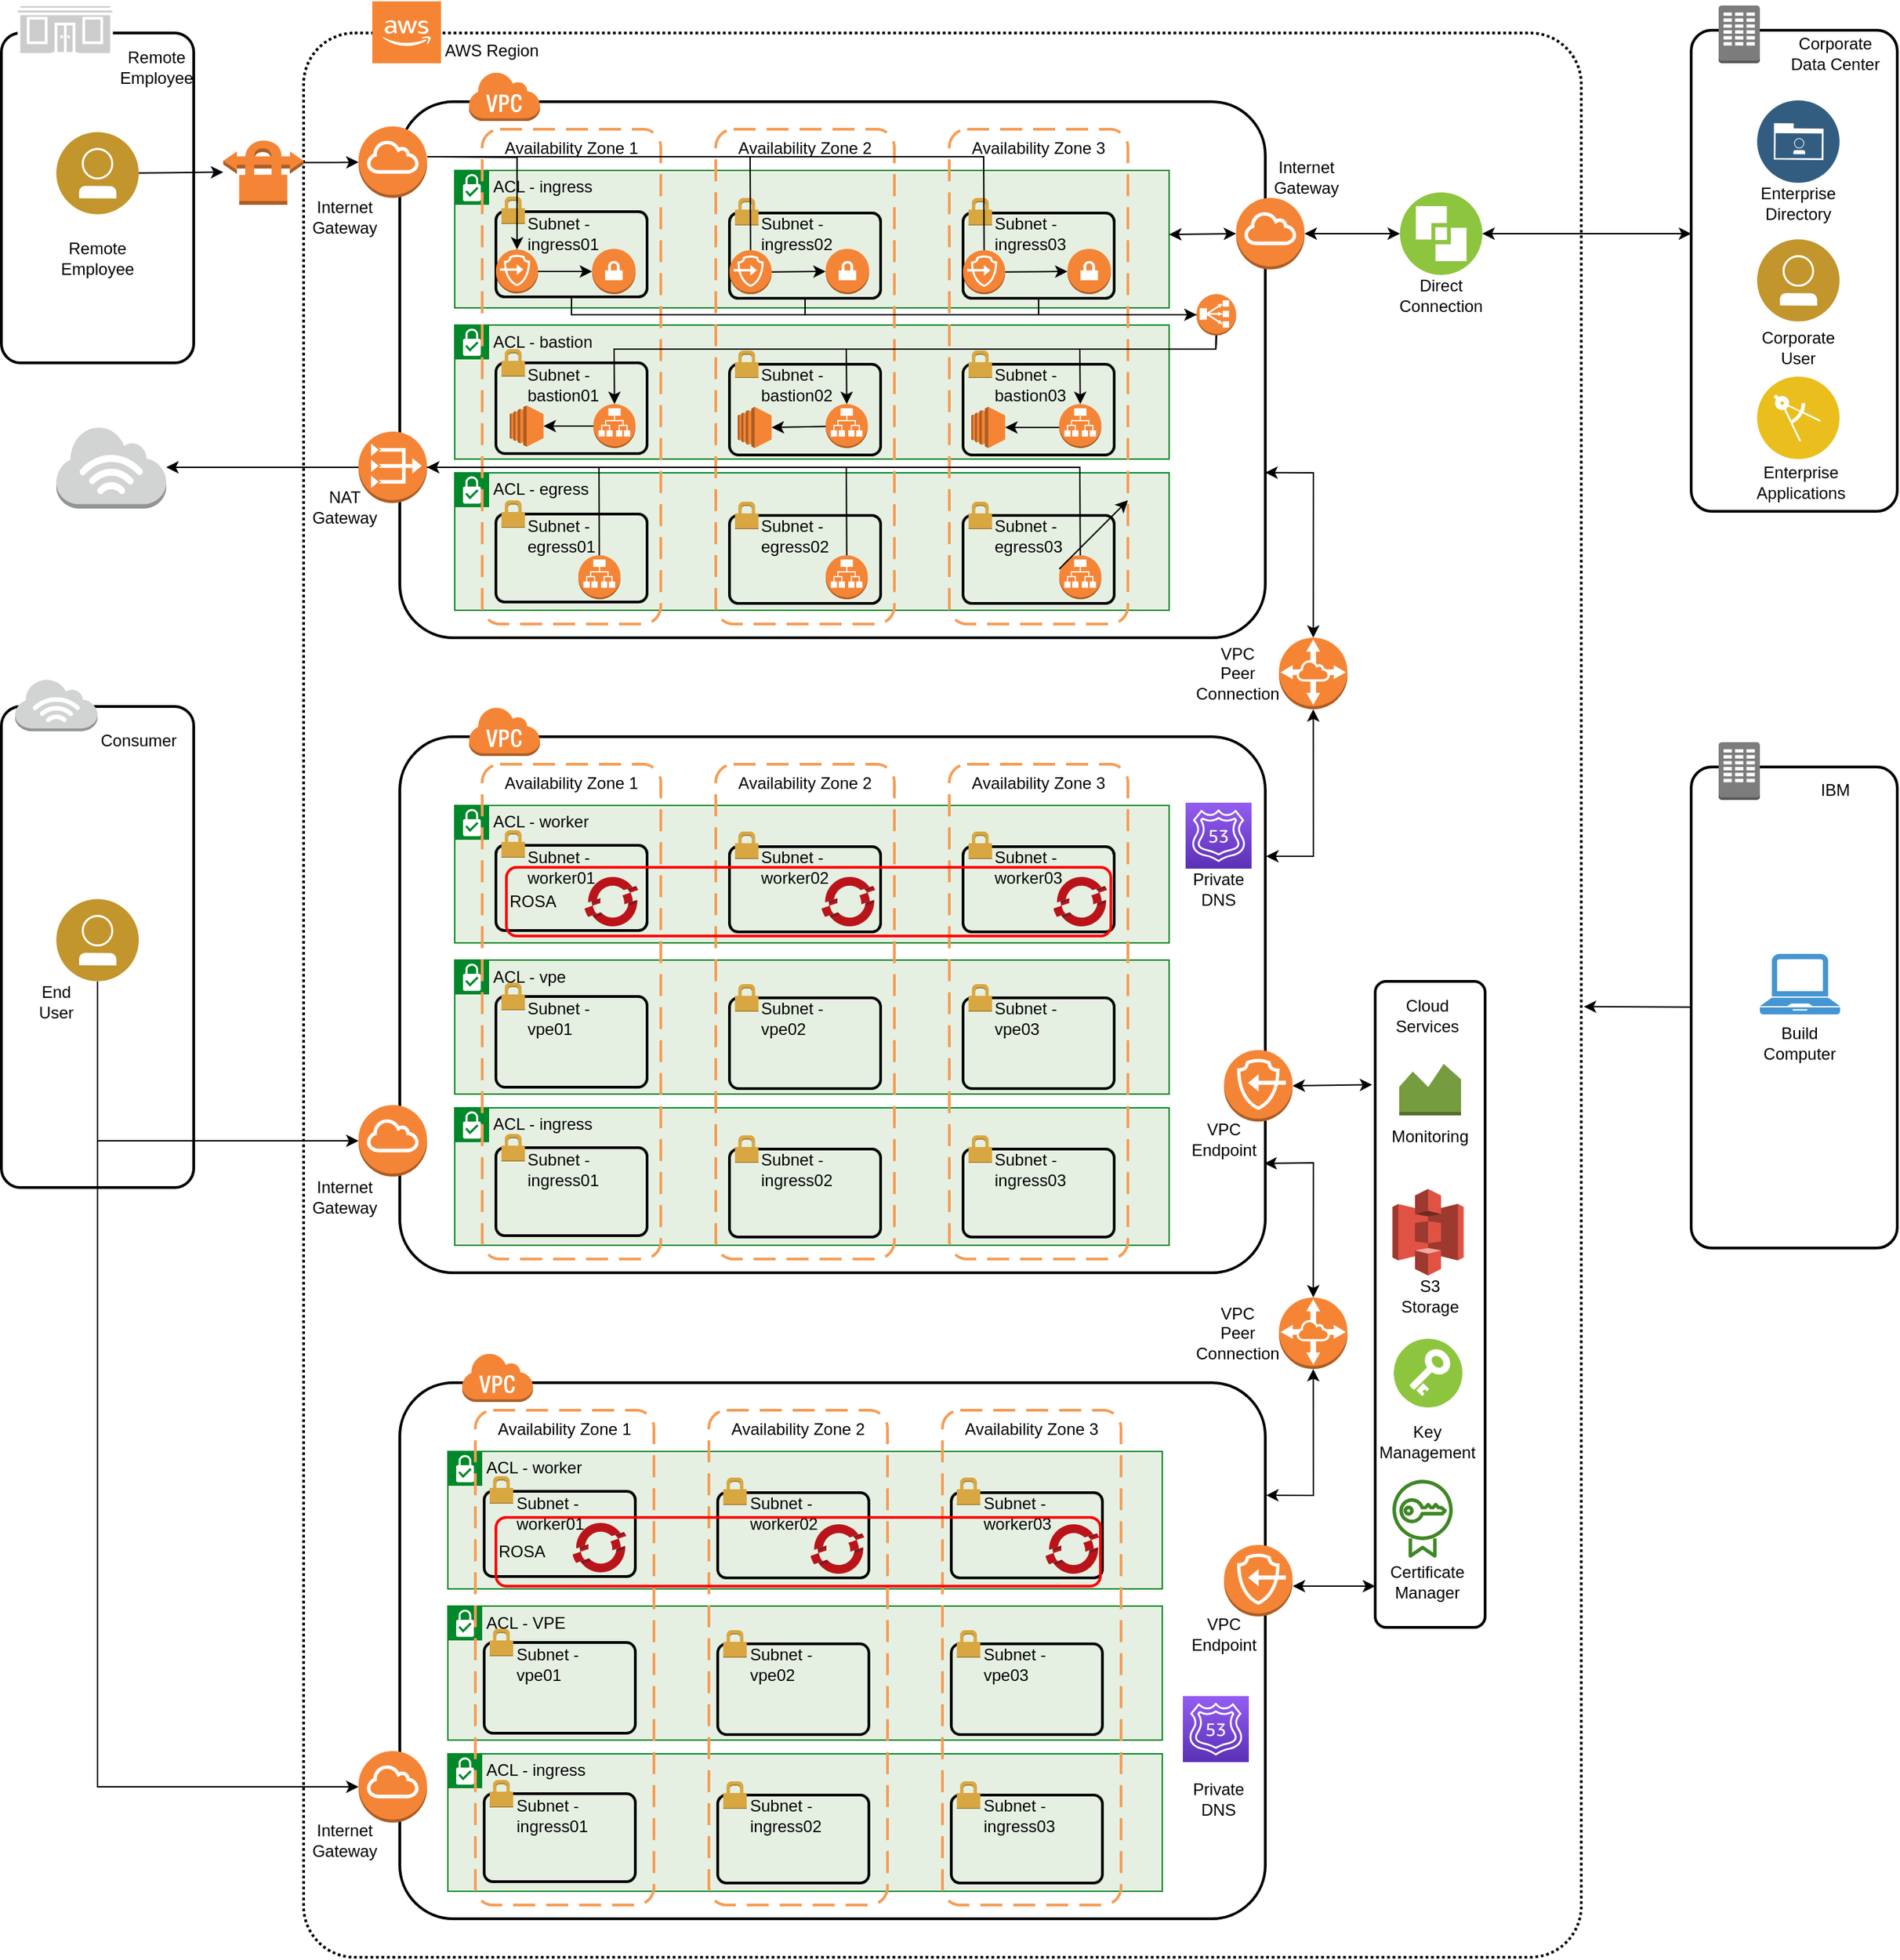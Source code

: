 <mxfile version="16.3.0" type="device"><diagram id="Z-FYV8YgyGBGDuuWuuc7" name="Page-1"><mxGraphModel dx="1858" dy="1077" grid="1" gridSize="10" guides="1" tooltips="1" connect="1" arrows="1" fold="1" page="1" pageScale="1" pageWidth="850" pageHeight="1100" math="0" shadow="0"><root><mxCell id="0"/><mxCell id="1" style="" parent="0"/><mxCell id="4g3HLyUKp_iSWFGfKS_9-1" value="" style="rounded=1;arcSize=4;dashed=1;fillColor=none;gradientColor=none;dashPattern=1 1;strokeWidth=2;" vertex="1" parent="1"><mxGeometry x="350" y="120" width="930" height="1400" as="geometry"/></mxCell><mxCell id="4g3HLyUKp_iSWFGfKS_9-2" value="" style="rounded=1;arcSize=10;dashed=0;fillColor=none;gradientColor=none;strokeWidth=2;" vertex="1" parent="1"><mxGeometry x="1360" y="118" width="150" height="350" as="geometry"/></mxCell><mxCell id="4g3HLyUKp_iSWFGfKS_9-3" value="" style="dashed=0;html=1;shape=mxgraph.aws3.corporate_data_center;fillColor=#7D7C7C;gradientColor=none;dashed=0;" vertex="1" parent="1"><mxGeometry x="1380" y="100" width="30" height="42" as="geometry"/></mxCell><mxCell id="4g3HLyUKp_iSWFGfKS_9-4" value="" style="outlineConnect=0;dashed=0;verticalLabelPosition=bottom;verticalAlign=top;align=center;html=1;shape=mxgraph.aws3.cloud_2;fillColor=#F58534;gradientColor=none;" vertex="1" parent="1"><mxGeometry x="400" y="97" width="50" height="45" as="geometry"/></mxCell><mxCell id="4g3HLyUKp_iSWFGfKS_9-5" value="AWS Region" style="text;html=1;strokeColor=none;fillColor=none;align=center;verticalAlign=middle;whiteSpace=wrap;rounded=0;" vertex="1" parent="1"><mxGeometry x="432" y="118" width="110" height="30" as="geometry"/></mxCell><mxCell id="4g3HLyUKp_iSWFGfKS_9-6" value="" style="rounded=1;arcSize=10;dashed=0;fillColor=none;gradientColor=none;strokeWidth=2;" vertex="1" parent="1"><mxGeometry x="420" y="170" width="630" height="390" as="geometry"/></mxCell><mxCell id="4g3HLyUKp_iSWFGfKS_9-7" value="" style="dashed=0;html=1;shape=mxgraph.aws3.virtual_private_cloud;fillColor=#F58536;gradientColor=none;dashed=0;" vertex="1" parent="1"><mxGeometry x="470" y="148" width="52" height="36" as="geometry"/></mxCell><mxCell id="4g3HLyUKp_iSWFGfKS_9-35" value="ACL - ingress" style="shape=mxgraph.ibm.box;prType=subnet;fontStyle=0;verticalAlign=top;align=left;spacingLeft=32;spacingTop=4;fillColor=#E6F0E2;rounded=0;whiteSpace=wrap;html=1;strokeColor=#00882B;strokeWidth=1;dashed=0;container=1;spacing=-4;collapsible=0;expand=0;recursiveResize=0;" vertex="1" parent="1"><mxGeometry x="460" y="220" width="520" height="100" as="geometry"/></mxCell><mxCell id="4g3HLyUKp_iSWFGfKS_9-36" value="ACL - bastion" style="shape=mxgraph.ibm.box;prType=subnet;fontStyle=0;verticalAlign=top;align=left;spacingLeft=32;spacingTop=4;fillColor=#E6F0E2;rounded=0;whiteSpace=wrap;html=1;strokeColor=#00882B;strokeWidth=1;dashed=0;container=1;spacing=-4;collapsible=0;expand=0;recursiveResize=0;" vertex="1" parent="1"><mxGeometry x="460" y="332.5" width="520" height="97.5" as="geometry"/></mxCell><mxCell id="4g3HLyUKp_iSWFGfKS_9-37" value="ACL - egress" style="shape=mxgraph.ibm.box;prType=subnet;fontStyle=0;verticalAlign=top;align=left;spacingLeft=32;spacingTop=4;fillColor=#E6F0E2;rounded=0;whiteSpace=wrap;html=1;strokeColor=#00882B;strokeWidth=1;dashed=0;container=1;spacing=-4;collapsible=0;expand=0;recursiveResize=0;" vertex="1" parent="1"><mxGeometry x="460" y="440" width="520" height="100" as="geometry"/></mxCell><mxCell id="4g3HLyUKp_iSWFGfKS_9-8" value="Availability Zone 1" style="rounded=1;arcSize=10;dashed=1;strokeColor=#F59D56;fillColor=none;gradientColor=none;dashPattern=8 4;strokeWidth=2;verticalAlign=top;" vertex="1" parent="1"><mxGeometry x="480" y="190" width="130" height="360" as="geometry"/></mxCell><mxCell id="4g3HLyUKp_iSWFGfKS_9-9" value="Availability Zone 2" style="rounded=1;arcSize=10;dashed=1;strokeColor=#F59D56;fillColor=none;gradientColor=none;dashPattern=8 4;strokeWidth=2;verticalAlign=top;" vertex="1" parent="1"><mxGeometry x="650" y="190" width="130" height="360" as="geometry"/></mxCell><mxCell id="4g3HLyUKp_iSWFGfKS_9-10" value="Availability Zone 3" style="rounded=1;arcSize=10;dashed=1;strokeColor=#F59D56;fillColor=none;gradientColor=none;dashPattern=8 4;strokeWidth=2;verticalAlign=top;" vertex="1" parent="1"><mxGeometry x="820" y="190" width="130" height="360" as="geometry"/></mxCell><mxCell id="4g3HLyUKp_iSWFGfKS_9-40" value="" style="rounded=1;arcSize=10;dashed=0;fillColor=none;gradientColor=none;strokeWidth=2;" vertex="1" parent="1"><mxGeometry x="130" y="120" width="140" height="240" as="geometry"/></mxCell><mxCell id="4g3HLyUKp_iSWFGfKS_9-41" value="" style="rounded=1;arcSize=10;dashed=0;fillColor=none;gradientColor=none;strokeWidth=2;" vertex="1" parent="1"><mxGeometry x="130" y="610" width="140" height="350" as="geometry"/></mxCell><mxCell id="4g3HLyUKp_iSWFGfKS_9-43" value="" style="outlineConnect=0;dashed=0;verticalLabelPosition=bottom;verticalAlign=top;align=center;html=1;shape=mxgraph.aws3.internet_3;fillColor=#D2D3D3;gradientColor=none;" vertex="1" parent="1"><mxGeometry x="170" y="406" width="80" height="60" as="geometry"/></mxCell><mxCell id="4g3HLyUKp_iSWFGfKS_9-44" value="" style="outlineConnect=0;dashed=0;verticalLabelPosition=bottom;verticalAlign=top;align=center;html=1;shape=mxgraph.aws3.internet_3;fillColor=#D2D3D3;gradientColor=none;" vertex="1" parent="1"><mxGeometry x="140" y="590" width="60" height="38" as="geometry"/></mxCell><mxCell id="4g3HLyUKp_iSWFGfKS_9-45" value="&lt;div&gt;Remote&lt;/div&gt;&lt;div&gt;Employee&lt;br&gt;&lt;/div&gt;" style="text;html=1;strokeColor=none;fillColor=none;align=center;verticalAlign=middle;whiteSpace=wrap;rounded=0;" vertex="1" parent="1"><mxGeometry x="212.59" y="130" width="60" height="30" as="geometry"/></mxCell><mxCell id="4g3HLyUKp_iSWFGfKS_9-46" value="" style="shape=mxgraph.cisco.buildings.small_business;html=1;pointerEvents=1;dashed=0;fillColor=#CCCCCC;strokeColor=#ffffff;strokeWidth=2;verticalLabelPosition=bottom;verticalAlign=top;align=center;outlineConnect=0;aspect=fixed;" vertex="1" parent="1"><mxGeometry x="140" y="99.5" width="72.59" height="40" as="geometry"/></mxCell><mxCell id="4g3HLyUKp_iSWFGfKS_9-47" value="Consumer" style="text;html=1;strokeColor=none;fillColor=none;align=center;verticalAlign=middle;whiteSpace=wrap;rounded=0;" vertex="1" parent="1"><mxGeometry x="200" y="620" width="60" height="30" as="geometry"/></mxCell><mxCell id="4g3HLyUKp_iSWFGfKS_9-48" value="&lt;div&gt;Corporate&lt;/div&gt;&lt;div&gt;Data Center&lt;br&gt;&lt;/div&gt;" style="text;html=1;strokeColor=none;fillColor=none;align=center;verticalAlign=middle;whiteSpace=wrap;rounded=0;" vertex="1" parent="1"><mxGeometry x="1430" y="120" width="70" height="30" as="geometry"/></mxCell><mxCell id="4g3HLyUKp_iSWFGfKS_9-203" value="" style="rounded=1;arcSize=10;dashed=0;fillColor=none;gradientColor=none;strokeWidth=2;" vertex="1" parent="1"><mxGeometry x="1360" y="654" width="150" height="350" as="geometry"/></mxCell><mxCell id="4g3HLyUKp_iSWFGfKS_9-204" value="" style="dashed=0;html=1;shape=mxgraph.aws3.corporate_data_center;fillColor=#7D7C7C;gradientColor=none;dashed=0;" vertex="1" parent="1"><mxGeometry x="1380" y="636" width="30" height="42" as="geometry"/></mxCell><mxCell id="4g3HLyUKp_iSWFGfKS_9-205" value="IBM" style="text;html=1;strokeColor=none;fillColor=none;align=center;verticalAlign=middle;whiteSpace=wrap;rounded=0;" vertex="1" parent="1"><mxGeometry x="1430" y="656" width="70" height="30" as="geometry"/></mxCell><object label="VPCs" id="4g3HLyUKp_iSWFGfKS_9-83"><mxCell style="" parent="0"/></object><mxCell id="4g3HLyUKp_iSWFGfKS_9-90" value="" style="dashed=0;html=1;shape=mxgraph.aws3.virtual_private_cloud;fillColor=#F58536;gradientColor=none;dashed=0;" vertex="1" parent="4g3HLyUKp_iSWFGfKS_9-83"><mxGeometry x="470" y="148" width="52" height="36" as="geometry"/></mxCell><mxCell id="4g3HLyUKp_iSWFGfKS_9-105" value="" style="rounded=1;arcSize=10;dashed=0;fillColor=none;gradientColor=none;strokeWidth=2;" vertex="1" parent="4g3HLyUKp_iSWFGfKS_9-83"><mxGeometry x="420" y="632" width="630" height="390" as="geometry"/></mxCell><mxCell id="4g3HLyUKp_iSWFGfKS_9-106" value="" style="dashed=0;html=1;shape=mxgraph.aws3.virtual_private_cloud;fillColor=#F58536;gradientColor=none;dashed=0;" vertex="1" parent="4g3HLyUKp_iSWFGfKS_9-83"><mxGeometry x="470" y="610" width="52" height="36" as="geometry"/></mxCell><mxCell id="4g3HLyUKp_iSWFGfKS_9-107" value="ACL - worker" style="shape=mxgraph.ibm.box;prType=subnet;fontStyle=0;verticalAlign=top;align=left;spacingLeft=32;spacingTop=4;fillColor=#E6F0E2;rounded=0;whiteSpace=wrap;html=1;strokeColor=#00882B;strokeWidth=1;dashed=0;container=1;spacing=-4;collapsible=0;expand=0;recursiveResize=0;" vertex="1" parent="4g3HLyUKp_iSWFGfKS_9-83"><mxGeometry x="460" y="682" width="520" height="100" as="geometry"/></mxCell><mxCell id="4g3HLyUKp_iSWFGfKS_9-108" value="ACL - vpe" style="shape=mxgraph.ibm.box;prType=subnet;fontStyle=0;verticalAlign=top;align=left;spacingLeft=32;spacingTop=4;fillColor=#E6F0E2;rounded=0;whiteSpace=wrap;html=1;strokeColor=#00882B;strokeWidth=1;dashed=0;container=1;spacing=-4;collapsible=0;expand=0;recursiveResize=0;" vertex="1" parent="4g3HLyUKp_iSWFGfKS_9-83"><mxGeometry x="460" y="794.5" width="520" height="97.5" as="geometry"/></mxCell><mxCell id="4g3HLyUKp_iSWFGfKS_9-109" value="ACL - ingress" style="shape=mxgraph.ibm.box;prType=subnet;fontStyle=0;verticalAlign=top;align=left;spacingLeft=32;spacingTop=4;fillColor=#E6F0E2;rounded=0;whiteSpace=wrap;html=1;strokeColor=#00882B;strokeWidth=1;dashed=0;container=1;spacing=-4;collapsible=0;expand=0;recursiveResize=0;" vertex="1" parent="4g3HLyUKp_iSWFGfKS_9-83"><mxGeometry x="460" y="902" width="520" height="100" as="geometry"/></mxCell><mxCell id="4g3HLyUKp_iSWFGfKS_9-110" value="Availability Zone 1" style="rounded=1;arcSize=10;dashed=1;strokeColor=#F59D56;fillColor=none;gradientColor=none;dashPattern=8 4;strokeWidth=2;verticalAlign=top;" vertex="1" parent="4g3HLyUKp_iSWFGfKS_9-83"><mxGeometry x="480" y="652" width="130" height="360" as="geometry"/></mxCell><mxCell id="4g3HLyUKp_iSWFGfKS_9-111" value="Availability Zone 2" style="rounded=1;arcSize=10;dashed=1;strokeColor=#F59D56;fillColor=none;gradientColor=none;dashPattern=8 4;strokeWidth=2;verticalAlign=top;" vertex="1" parent="4g3HLyUKp_iSWFGfKS_9-83"><mxGeometry x="650" y="652" width="130" height="360" as="geometry"/></mxCell><mxCell id="4g3HLyUKp_iSWFGfKS_9-112" value="Availability Zone 3" style="rounded=1;arcSize=10;dashed=1;strokeColor=#F59D56;fillColor=none;gradientColor=none;dashPattern=8 4;strokeWidth=2;verticalAlign=top;" vertex="1" parent="4g3HLyUKp_iSWFGfKS_9-83"><mxGeometry x="820" y="652" width="130" height="360" as="geometry"/></mxCell><mxCell id="4g3HLyUKp_iSWFGfKS_9-113" value="" style="rounded=1;arcSize=10;dashed=0;fillColor=none;gradientColor=none;strokeWidth=2;" vertex="1" parent="4g3HLyUKp_iSWFGfKS_9-83"><mxGeometry x="420" y="1102" width="630" height="390" as="geometry"/></mxCell><mxCell id="4g3HLyUKp_iSWFGfKS_9-114" value="" style="dashed=0;html=1;shape=mxgraph.aws3.virtual_private_cloud;fillColor=#F58536;gradientColor=none;dashed=0;" vertex="1" parent="4g3HLyUKp_iSWFGfKS_9-83"><mxGeometry x="465" y="1080" width="52" height="36" as="geometry"/></mxCell><mxCell id="4g3HLyUKp_iSWFGfKS_9-115" value="ACL - worker" style="shape=mxgraph.ibm.box;prType=subnet;fontStyle=0;verticalAlign=top;align=left;spacingLeft=32;spacingTop=4;fillColor=#E6F0E2;rounded=0;whiteSpace=wrap;html=1;strokeColor=#00882B;strokeWidth=1;dashed=0;container=1;spacing=-4;collapsible=0;expand=0;recursiveResize=0;" vertex="1" parent="4g3HLyUKp_iSWFGfKS_9-83"><mxGeometry x="455" y="1152" width="520" height="100" as="geometry"/></mxCell><mxCell id="4g3HLyUKp_iSWFGfKS_9-116" value="ACL - VPE" style="shape=mxgraph.ibm.box;prType=subnet;fontStyle=0;verticalAlign=top;align=left;spacingLeft=32;spacingTop=4;fillColor=#E6F0E2;rounded=0;whiteSpace=wrap;html=1;strokeColor=#00882B;strokeWidth=1;dashed=0;container=1;spacing=-4;collapsible=0;expand=0;recursiveResize=0;" vertex="1" parent="4g3HLyUKp_iSWFGfKS_9-83"><mxGeometry x="455" y="1264.5" width="520" height="97.5" as="geometry"/></mxCell><mxCell id="4g3HLyUKp_iSWFGfKS_9-117" value="ACL - ingress" style="shape=mxgraph.ibm.box;prType=subnet;fontStyle=0;verticalAlign=top;align=left;spacingLeft=32;spacingTop=4;fillColor=#E6F0E2;rounded=0;whiteSpace=wrap;html=1;strokeColor=#00882B;strokeWidth=1;dashed=0;container=1;spacing=-4;collapsible=0;expand=0;recursiveResize=0;" vertex="1" parent="4g3HLyUKp_iSWFGfKS_9-83"><mxGeometry x="455" y="1372" width="520" height="100" as="geometry"/></mxCell><mxCell id="4g3HLyUKp_iSWFGfKS_9-118" value="Availability Zone 1" style="rounded=1;arcSize=10;dashed=1;strokeColor=#F59D56;fillColor=none;gradientColor=none;dashPattern=8 4;strokeWidth=2;verticalAlign=top;" vertex="1" parent="4g3HLyUKp_iSWFGfKS_9-83"><mxGeometry x="475" y="1122" width="130" height="360" as="geometry"/></mxCell><mxCell id="4g3HLyUKp_iSWFGfKS_9-119" value="Availability Zone 2" style="rounded=1;arcSize=10;dashed=1;strokeColor=#F59D56;fillColor=none;gradientColor=none;dashPattern=8 4;strokeWidth=2;verticalAlign=top;" vertex="1" parent="4g3HLyUKp_iSWFGfKS_9-83"><mxGeometry x="645" y="1122" width="130" height="360" as="geometry"/></mxCell><mxCell id="4g3HLyUKp_iSWFGfKS_9-120" value="Availability Zone 3" style="rounded=1;arcSize=10;dashed=1;strokeColor=#F59D56;fillColor=none;gradientColor=none;dashPattern=8 4;strokeWidth=2;verticalAlign=top;" vertex="1" parent="4g3HLyUKp_iSWFGfKS_9-83"><mxGeometry x="815" y="1122" width="130" height="360" as="geometry"/></mxCell><mxCell id="4g3HLyUKp_iSWFGfKS_9-252" value="" style="rounded=1;arcSize=10;fillColor=none;gradientColor=none;strokeWidth=2;" vertex="1" parent="4g3HLyUKp_iSWFGfKS_9-83"><mxGeometry x="1130" y="810" width="80" height="470" as="geometry"/></mxCell><mxCell id="4g3HLyUKp_iSWFGfKS_9-310" value="" style="outlineConnect=0;dashed=0;verticalLabelPosition=bottom;verticalAlign=top;align=center;html=1;shape=mxgraph.aws3.endpoints;fillColor=#F58536;gradientColor=none;aspect=fixed;flipV=0;flipH=1;" vertex="1" parent="4g3HLyUKp_iSWFGfKS_9-83"><mxGeometry x="1020" y="860" width="49.83" height="52" as="geometry"/></mxCell><mxCell id="4g3HLyUKp_iSWFGfKS_9-311" value="" style="outlineConnect=0;dashed=0;verticalLabelPosition=bottom;verticalAlign=top;align=center;html=1;shape=mxgraph.aws3.endpoints;fillColor=#F58536;gradientColor=none;aspect=fixed;flipV=0;flipH=1;" vertex="1" parent="4g3HLyUKp_iSWFGfKS_9-83"><mxGeometry x="1020" y="1220" width="49.83" height="52" as="geometry"/></mxCell><mxCell id="4g3HLyUKp_iSWFGfKS_9-314" value="" style="endArrow=classic;startArrow=classic;html=1;rounded=0;exitX=0;exitY=0.5;exitDx=0;exitDy=0;exitPerimeter=0;entryX=-0.027;entryY=0.16;entryDx=0;entryDy=0;entryPerimeter=0;" edge="1" parent="4g3HLyUKp_iSWFGfKS_9-83" source="4g3HLyUKp_iSWFGfKS_9-310" target="4g3HLyUKp_iSWFGfKS_9-252"><mxGeometry width="50" height="50" relative="1" as="geometry"><mxPoint x="1080" y="880" as="sourcePoint"/><mxPoint x="1130" y="830" as="targetPoint"/></mxGeometry></mxCell><mxCell id="4g3HLyUKp_iSWFGfKS_9-315" value="" style="endArrow=classic;startArrow=classic;html=1;rounded=0;" edge="1" parent="4g3HLyUKp_iSWFGfKS_9-83"><mxGeometry width="50" height="50" relative="1" as="geometry"><mxPoint x="1070" y="1250" as="sourcePoint"/><mxPoint x="1130" y="1250" as="targetPoint"/></mxGeometry></mxCell><mxCell id="4g3HLyUKp_iSWFGfKS_9-316" value="&lt;div&gt;End&lt;/div&gt;&lt;div&gt;User&lt;br&gt;&lt;/div&gt;" style="text;html=1;strokeColor=none;fillColor=none;align=center;verticalAlign=middle;whiteSpace=wrap;rounded=0;" vertex="1" parent="4g3HLyUKp_iSWFGfKS_9-83"><mxGeometry x="140" y="810" width="60" height="30" as="geometry"/></mxCell><object label="Subnets" id="4g3HLyUKp_iSWFGfKS_9-18"><mxCell style="" parent="0"/></object><mxCell id="4g3HLyUKp_iSWFGfKS_9-29" value="" style="rounded=1;arcSize=10;dashed=0;fillColor=none;gradientColor=none;strokeWidth=2;" vertex="1" parent="4g3HLyUKp_iSWFGfKS_9-18"><mxGeometry x="490" y="250" width="110" height="62" as="geometry"/></mxCell><mxCell id="4g3HLyUKp_iSWFGfKS_9-30" value="" style="dashed=0;html=1;shape=mxgraph.aws3.permissions;fillColor=#D9A741;gradientColor=none;dashed=0;aspect=fixed;" vertex="1" parent="4g3HLyUKp_iSWFGfKS_9-18"><mxGeometry x="494" y="239" width="17.13" height="20" as="geometry"/></mxCell><mxCell id="4g3HLyUKp_iSWFGfKS_9-32" value="" style="rounded=1;arcSize=10;dashed=0;fillColor=none;gradientColor=none;strokeWidth=2;" vertex="1" parent="4g3HLyUKp_iSWFGfKS_9-18"><mxGeometry x="490" y="360" width="110" height="66" as="geometry"/></mxCell><mxCell id="4g3HLyUKp_iSWFGfKS_9-34" value="" style="rounded=1;arcSize=10;dashed=0;fillColor=none;gradientColor=none;strokeWidth=2;" vertex="1" parent="4g3HLyUKp_iSWFGfKS_9-18"><mxGeometry x="490" y="470" width="110" height="64" as="geometry"/></mxCell><mxCell id="4g3HLyUKp_iSWFGfKS_9-38" value="" style="dashed=0;html=1;shape=mxgraph.aws3.permissions;fillColor=#D9A741;gradientColor=none;dashed=0;aspect=fixed;" vertex="1" parent="4g3HLyUKp_iSWFGfKS_9-18"><mxGeometry x="494" y="350" width="17.13" height="20" as="geometry"/></mxCell><mxCell id="4g3HLyUKp_iSWFGfKS_9-39" value="" style="dashed=0;html=1;shape=mxgraph.aws3.permissions;fillColor=#D9A741;gradientColor=none;dashed=0;aspect=fixed;" vertex="1" parent="4g3HLyUKp_iSWFGfKS_9-18"><mxGeometry x="494" y="460" width="17.13" height="20" as="geometry"/></mxCell><mxCell id="4g3HLyUKp_iSWFGfKS_9-61" value="" style="rounded=1;arcSize=10;dashed=0;fillColor=none;gradientColor=none;strokeWidth=2;" vertex="1" parent="4g3HLyUKp_iSWFGfKS_9-18"><mxGeometry x="660" y="251" width="110" height="62" as="geometry"/></mxCell><mxCell id="4g3HLyUKp_iSWFGfKS_9-62" value="" style="dashed=0;html=1;shape=mxgraph.aws3.permissions;fillColor=#D9A741;gradientColor=none;dashed=0;aspect=fixed;" vertex="1" parent="4g3HLyUKp_iSWFGfKS_9-18"><mxGeometry x="664" y="240" width="17.13" height="20" as="geometry"/></mxCell><mxCell id="4g3HLyUKp_iSWFGfKS_9-63" value="" style="rounded=1;arcSize=10;dashed=0;fillColor=none;gradientColor=none;strokeWidth=2;" vertex="1" parent="4g3HLyUKp_iSWFGfKS_9-18"><mxGeometry x="660" y="361" width="110" height="66" as="geometry"/></mxCell><mxCell id="4g3HLyUKp_iSWFGfKS_9-64" value="" style="rounded=1;arcSize=10;dashed=0;fillColor=none;gradientColor=none;strokeWidth=2;" vertex="1" parent="4g3HLyUKp_iSWFGfKS_9-18"><mxGeometry x="660" y="471" width="110" height="64" as="geometry"/></mxCell><mxCell id="4g3HLyUKp_iSWFGfKS_9-65" value="" style="dashed=0;html=1;shape=mxgraph.aws3.permissions;fillColor=#D9A741;gradientColor=none;dashed=0;aspect=fixed;" vertex="1" parent="4g3HLyUKp_iSWFGfKS_9-18"><mxGeometry x="664" y="351" width="17.13" height="20" as="geometry"/></mxCell><mxCell id="4g3HLyUKp_iSWFGfKS_9-66" value="" style="dashed=0;html=1;shape=mxgraph.aws3.permissions;fillColor=#D9A741;gradientColor=none;dashed=0;aspect=fixed;" vertex="1" parent="4g3HLyUKp_iSWFGfKS_9-18"><mxGeometry x="664" y="461" width="17.13" height="20" as="geometry"/></mxCell><mxCell id="4g3HLyUKp_iSWFGfKS_9-67" value="" style="rounded=1;arcSize=10;dashed=0;fillColor=none;gradientColor=none;strokeWidth=2;" vertex="1" parent="4g3HLyUKp_iSWFGfKS_9-18"><mxGeometry x="830" y="251" width="110" height="62" as="geometry"/></mxCell><mxCell id="4g3HLyUKp_iSWFGfKS_9-68" value="" style="dashed=0;html=1;shape=mxgraph.aws3.permissions;fillColor=#D9A741;gradientColor=none;dashed=0;aspect=fixed;" vertex="1" parent="4g3HLyUKp_iSWFGfKS_9-18"><mxGeometry x="834" y="240" width="17.13" height="20" as="geometry"/></mxCell><mxCell id="4g3HLyUKp_iSWFGfKS_9-69" value="" style="rounded=1;arcSize=10;dashed=0;fillColor=none;gradientColor=none;strokeWidth=2;" vertex="1" parent="4g3HLyUKp_iSWFGfKS_9-18"><mxGeometry x="830" y="361" width="110" height="66" as="geometry"/></mxCell><mxCell id="4g3HLyUKp_iSWFGfKS_9-70" value="" style="rounded=1;arcSize=10;dashed=0;fillColor=none;gradientColor=none;strokeWidth=2;" vertex="1" parent="4g3HLyUKp_iSWFGfKS_9-18"><mxGeometry x="830" y="471" width="110" height="64" as="geometry"/></mxCell><mxCell id="4g3HLyUKp_iSWFGfKS_9-71" value="" style="dashed=0;html=1;shape=mxgraph.aws3.permissions;fillColor=#D9A741;gradientColor=none;dashed=0;aspect=fixed;" vertex="1" parent="4g3HLyUKp_iSWFGfKS_9-18"><mxGeometry x="834" y="351" width="17.13" height="20" as="geometry"/></mxCell><mxCell id="4g3HLyUKp_iSWFGfKS_9-72" value="" style="dashed=0;html=1;shape=mxgraph.aws3.permissions;fillColor=#D9A741;gradientColor=none;dashed=0;aspect=fixed;" vertex="1" parent="4g3HLyUKp_iSWFGfKS_9-18"><mxGeometry x="834" y="461" width="17.13" height="20" as="geometry"/></mxCell><mxCell id="4g3HLyUKp_iSWFGfKS_9-73" value="Subnet - &lt;br&gt;ingress01" style="text;html=1;strokeColor=none;fillColor=none;align=left;verticalAlign=middle;whiteSpace=wrap;rounded=0;" vertex="1" parent="4g3HLyUKp_iSWFGfKS_9-18"><mxGeometry x="511.13" y="251" width="106" height="29" as="geometry"/></mxCell><mxCell id="4g3HLyUKp_iSWFGfKS_9-74" value="Subnet - &lt;br&gt;ingress02" style="text;html=1;strokeColor=none;fillColor=none;align=left;verticalAlign=middle;whiteSpace=wrap;rounded=0;" vertex="1" parent="4g3HLyUKp_iSWFGfKS_9-18"><mxGeometry x="681.13" y="251" width="106" height="29" as="geometry"/></mxCell><mxCell id="4g3HLyUKp_iSWFGfKS_9-75" value="Subnet - &lt;br&gt;ingress03" style="text;html=1;strokeColor=none;fillColor=none;align=left;verticalAlign=middle;whiteSpace=wrap;rounded=0;" vertex="1" parent="4g3HLyUKp_iSWFGfKS_9-18"><mxGeometry x="851.13" y="251" width="106" height="29" as="geometry"/></mxCell><mxCell id="4g3HLyUKp_iSWFGfKS_9-76" value="Subnet - &lt;br&gt;bastion01" style="text;html=1;strokeColor=none;fillColor=none;align=left;verticalAlign=middle;whiteSpace=wrap;rounded=0;" vertex="1" parent="4g3HLyUKp_iSWFGfKS_9-18"><mxGeometry x="511.13" y="361" width="106" height="29" as="geometry"/></mxCell><mxCell id="4g3HLyUKp_iSWFGfKS_9-77" value="Subnet - &lt;br&gt;bastion02" style="text;html=1;strokeColor=none;fillColor=none;align=left;verticalAlign=middle;whiteSpace=wrap;rounded=0;" vertex="1" parent="4g3HLyUKp_iSWFGfKS_9-18"><mxGeometry x="681.13" y="361" width="106" height="29" as="geometry"/></mxCell><mxCell id="4g3HLyUKp_iSWFGfKS_9-78" value="Subnet - &lt;br&gt;bastion03" style="text;html=1;strokeColor=none;fillColor=none;align=left;verticalAlign=middle;whiteSpace=wrap;rounded=0;" vertex="1" parent="4g3HLyUKp_iSWFGfKS_9-18"><mxGeometry x="851.13" y="361" width="106" height="29" as="geometry"/></mxCell><mxCell id="4g3HLyUKp_iSWFGfKS_9-79" value="Subnet -&lt;br&gt;egress01" style="text;html=1;strokeColor=none;fillColor=none;align=left;verticalAlign=middle;whiteSpace=wrap;rounded=0;" vertex="1" parent="4g3HLyUKp_iSWFGfKS_9-18"><mxGeometry x="511.13" y="471" width="106" height="29" as="geometry"/></mxCell><mxCell id="4g3HLyUKp_iSWFGfKS_9-80" value="Subnet -&lt;br&gt;egress02" style="text;html=1;strokeColor=none;fillColor=none;align=left;verticalAlign=middle;whiteSpace=wrap;rounded=0;" vertex="1" parent="4g3HLyUKp_iSWFGfKS_9-18"><mxGeometry x="681.13" y="471" width="106" height="29" as="geometry"/></mxCell><mxCell id="4g3HLyUKp_iSWFGfKS_9-81" value="Subnet -&lt;br&gt;egress03" style="text;html=1;strokeColor=none;fillColor=none;align=left;verticalAlign=middle;whiteSpace=wrap;rounded=0;" vertex="1" parent="4g3HLyUKp_iSWFGfKS_9-18"><mxGeometry x="851.13" y="471" width="106" height="29" as="geometry"/></mxCell><mxCell id="4g3HLyUKp_iSWFGfKS_9-121" value="" style="rounded=1;arcSize=10;dashed=0;fillColor=none;gradientColor=none;strokeWidth=2;" vertex="1" parent="4g3HLyUKp_iSWFGfKS_9-18"><mxGeometry x="490" y="711" width="110" height="62" as="geometry"/></mxCell><mxCell id="4g3HLyUKp_iSWFGfKS_9-122" value="" style="dashed=0;html=1;shape=mxgraph.aws3.permissions;fillColor=#D9A741;gradientColor=none;dashed=0;aspect=fixed;" vertex="1" parent="4g3HLyUKp_iSWFGfKS_9-18"><mxGeometry x="494" y="700" width="17.13" height="20" as="geometry"/></mxCell><mxCell id="4g3HLyUKp_iSWFGfKS_9-123" value="" style="rounded=1;arcSize=10;dashed=0;fillColor=none;gradientColor=none;strokeWidth=2;" vertex="1" parent="4g3HLyUKp_iSWFGfKS_9-18"><mxGeometry x="490" y="821" width="110" height="66" as="geometry"/></mxCell><mxCell id="4g3HLyUKp_iSWFGfKS_9-124" value="" style="rounded=1;arcSize=10;dashed=0;fillColor=none;gradientColor=none;strokeWidth=2;" vertex="1" parent="4g3HLyUKp_iSWFGfKS_9-18"><mxGeometry x="490" y="931" width="110" height="64" as="geometry"/></mxCell><mxCell id="4g3HLyUKp_iSWFGfKS_9-125" value="" style="dashed=0;html=1;shape=mxgraph.aws3.permissions;fillColor=#D9A741;gradientColor=none;dashed=0;aspect=fixed;" vertex="1" parent="4g3HLyUKp_iSWFGfKS_9-18"><mxGeometry x="494" y="811" width="17.13" height="20" as="geometry"/></mxCell><mxCell id="4g3HLyUKp_iSWFGfKS_9-126" value="" style="dashed=0;html=1;shape=mxgraph.aws3.permissions;fillColor=#D9A741;gradientColor=none;dashed=0;aspect=fixed;" vertex="1" parent="4g3HLyUKp_iSWFGfKS_9-18"><mxGeometry x="494" y="921" width="17.13" height="20" as="geometry"/></mxCell><mxCell id="4g3HLyUKp_iSWFGfKS_9-127" value="" style="rounded=1;arcSize=10;dashed=0;fillColor=none;gradientColor=none;strokeWidth=2;" vertex="1" parent="4g3HLyUKp_iSWFGfKS_9-18"><mxGeometry x="660" y="712" width="110" height="62" as="geometry"/></mxCell><mxCell id="4g3HLyUKp_iSWFGfKS_9-128" value="" style="dashed=0;html=1;shape=mxgraph.aws3.permissions;fillColor=#D9A741;gradientColor=none;dashed=0;aspect=fixed;" vertex="1" parent="4g3HLyUKp_iSWFGfKS_9-18"><mxGeometry x="664" y="701" width="17.13" height="20" as="geometry"/></mxCell><mxCell id="4g3HLyUKp_iSWFGfKS_9-129" value="" style="rounded=1;arcSize=10;dashed=0;fillColor=none;gradientColor=none;strokeWidth=2;" vertex="1" parent="4g3HLyUKp_iSWFGfKS_9-18"><mxGeometry x="660" y="822" width="110" height="66" as="geometry"/></mxCell><mxCell id="4g3HLyUKp_iSWFGfKS_9-130" value="" style="rounded=1;arcSize=10;dashed=0;fillColor=none;gradientColor=none;strokeWidth=2;" vertex="1" parent="4g3HLyUKp_iSWFGfKS_9-18"><mxGeometry x="660" y="932" width="110" height="64" as="geometry"/></mxCell><mxCell id="4g3HLyUKp_iSWFGfKS_9-131" value="" style="dashed=0;html=1;shape=mxgraph.aws3.permissions;fillColor=#D9A741;gradientColor=none;dashed=0;aspect=fixed;" vertex="1" parent="4g3HLyUKp_iSWFGfKS_9-18"><mxGeometry x="664" y="812" width="17.13" height="20" as="geometry"/></mxCell><mxCell id="4g3HLyUKp_iSWFGfKS_9-132" value="" style="dashed=0;html=1;shape=mxgraph.aws3.permissions;fillColor=#D9A741;gradientColor=none;dashed=0;aspect=fixed;" vertex="1" parent="4g3HLyUKp_iSWFGfKS_9-18"><mxGeometry x="664" y="922" width="17.13" height="20" as="geometry"/></mxCell><mxCell id="4g3HLyUKp_iSWFGfKS_9-133" value="" style="rounded=1;arcSize=10;dashed=0;fillColor=none;gradientColor=none;strokeWidth=2;" vertex="1" parent="4g3HLyUKp_iSWFGfKS_9-18"><mxGeometry x="830" y="712" width="110" height="62" as="geometry"/></mxCell><mxCell id="4g3HLyUKp_iSWFGfKS_9-134" value="" style="dashed=0;html=1;shape=mxgraph.aws3.permissions;fillColor=#D9A741;gradientColor=none;dashed=0;aspect=fixed;" vertex="1" parent="4g3HLyUKp_iSWFGfKS_9-18"><mxGeometry x="834" y="701" width="17.13" height="20" as="geometry"/></mxCell><mxCell id="4g3HLyUKp_iSWFGfKS_9-135" value="" style="rounded=1;arcSize=10;dashed=0;fillColor=none;gradientColor=none;strokeWidth=2;" vertex="1" parent="4g3HLyUKp_iSWFGfKS_9-18"><mxGeometry x="830" y="822" width="110" height="66" as="geometry"/></mxCell><mxCell id="4g3HLyUKp_iSWFGfKS_9-136" value="" style="rounded=1;arcSize=10;dashed=0;fillColor=none;gradientColor=none;strokeWidth=2;" vertex="1" parent="4g3HLyUKp_iSWFGfKS_9-18"><mxGeometry x="830" y="932" width="110" height="64" as="geometry"/></mxCell><mxCell id="4g3HLyUKp_iSWFGfKS_9-137" value="" style="dashed=0;html=1;shape=mxgraph.aws3.permissions;fillColor=#D9A741;gradientColor=none;dashed=0;aspect=fixed;" vertex="1" parent="4g3HLyUKp_iSWFGfKS_9-18"><mxGeometry x="834" y="812" width="17.13" height="20" as="geometry"/></mxCell><mxCell id="4g3HLyUKp_iSWFGfKS_9-138" value="" style="dashed=0;html=1;shape=mxgraph.aws3.permissions;fillColor=#D9A741;gradientColor=none;dashed=0;aspect=fixed;" vertex="1" parent="4g3HLyUKp_iSWFGfKS_9-18"><mxGeometry x="834" y="922" width="17.13" height="20" as="geometry"/></mxCell><mxCell id="4g3HLyUKp_iSWFGfKS_9-139" value="Subnet - &lt;br&gt;worker01" style="text;html=1;strokeColor=none;fillColor=none;align=left;verticalAlign=middle;whiteSpace=wrap;rounded=0;" vertex="1" parent="4g3HLyUKp_iSWFGfKS_9-18"><mxGeometry x="511.13" y="712" width="106" height="29" as="geometry"/></mxCell><mxCell id="4g3HLyUKp_iSWFGfKS_9-140" value="Subnet - &lt;br&gt;worker02" style="text;html=1;strokeColor=none;fillColor=none;align=left;verticalAlign=middle;whiteSpace=wrap;rounded=0;" vertex="1" parent="4g3HLyUKp_iSWFGfKS_9-18"><mxGeometry x="681.13" y="712" width="106" height="29" as="geometry"/></mxCell><mxCell id="4g3HLyUKp_iSWFGfKS_9-141" value="Subnet - &lt;br&gt;worker03" style="text;html=1;strokeColor=none;fillColor=none;align=left;verticalAlign=middle;whiteSpace=wrap;rounded=0;" vertex="1" parent="4g3HLyUKp_iSWFGfKS_9-18"><mxGeometry x="851.13" y="712" width="106" height="29" as="geometry"/></mxCell><mxCell id="4g3HLyUKp_iSWFGfKS_9-142" value="Subnet - &lt;br&gt;vpe01" style="text;html=1;strokeColor=none;fillColor=none;align=left;verticalAlign=middle;whiteSpace=wrap;rounded=0;" vertex="1" parent="4g3HLyUKp_iSWFGfKS_9-18"><mxGeometry x="511.13" y="822" width="106" height="29" as="geometry"/></mxCell><mxCell id="4g3HLyUKp_iSWFGfKS_9-143" value="Subnet - &lt;br&gt;vpe02" style="text;html=1;strokeColor=none;fillColor=none;align=left;verticalAlign=middle;whiteSpace=wrap;rounded=0;" vertex="1" parent="4g3HLyUKp_iSWFGfKS_9-18"><mxGeometry x="681.13" y="822" width="106" height="29" as="geometry"/></mxCell><mxCell id="4g3HLyUKp_iSWFGfKS_9-144" value="Subnet - &lt;br&gt;vpe03" style="text;html=1;strokeColor=none;fillColor=none;align=left;verticalAlign=middle;whiteSpace=wrap;rounded=0;" vertex="1" parent="4g3HLyUKp_iSWFGfKS_9-18"><mxGeometry x="851.13" y="822" width="106" height="29" as="geometry"/></mxCell><mxCell id="4g3HLyUKp_iSWFGfKS_9-145" value="Subnet -&lt;br&gt;ingress01" style="text;html=1;strokeColor=none;fillColor=none;align=left;verticalAlign=middle;whiteSpace=wrap;rounded=0;" vertex="1" parent="4g3HLyUKp_iSWFGfKS_9-18"><mxGeometry x="511.13" y="932" width="106" height="29" as="geometry"/></mxCell><mxCell id="4g3HLyUKp_iSWFGfKS_9-146" value="Subnet -&lt;br&gt;ingress02" style="text;html=1;strokeColor=none;fillColor=none;align=left;verticalAlign=middle;whiteSpace=wrap;rounded=0;" vertex="1" parent="4g3HLyUKp_iSWFGfKS_9-18"><mxGeometry x="681.13" y="932" width="106" height="29" as="geometry"/></mxCell><mxCell id="4g3HLyUKp_iSWFGfKS_9-147" value="Subnet -&lt;br&gt;ingress03" style="text;html=1;strokeColor=none;fillColor=none;align=left;verticalAlign=middle;whiteSpace=wrap;rounded=0;" vertex="1" parent="4g3HLyUKp_iSWFGfKS_9-18"><mxGeometry x="851.13" y="932" width="106" height="29" as="geometry"/></mxCell><mxCell id="4g3HLyUKp_iSWFGfKS_9-175" value="" style="rounded=1;arcSize=10;dashed=0;fillColor=none;gradientColor=none;strokeWidth=2;" vertex="1" parent="4g3HLyUKp_iSWFGfKS_9-18"><mxGeometry x="481.43" y="1181" width="110" height="62" as="geometry"/></mxCell><mxCell id="4g3HLyUKp_iSWFGfKS_9-176" value="" style="dashed=0;html=1;shape=mxgraph.aws3.permissions;fillColor=#D9A741;gradientColor=none;dashed=0;aspect=fixed;" vertex="1" parent="4g3HLyUKp_iSWFGfKS_9-18"><mxGeometry x="485.43" y="1170" width="17.13" height="20" as="geometry"/></mxCell><mxCell id="4g3HLyUKp_iSWFGfKS_9-177" value="" style="rounded=1;arcSize=10;dashed=0;fillColor=none;gradientColor=none;strokeWidth=2;" vertex="1" parent="4g3HLyUKp_iSWFGfKS_9-18"><mxGeometry x="481.43" y="1291" width="110" height="66" as="geometry"/></mxCell><mxCell id="4g3HLyUKp_iSWFGfKS_9-178" value="" style="rounded=1;arcSize=10;dashed=0;fillColor=none;gradientColor=none;strokeWidth=2;" vertex="1" parent="4g3HLyUKp_iSWFGfKS_9-18"><mxGeometry x="481.43" y="1401" width="110" height="64" as="geometry"/></mxCell><mxCell id="4g3HLyUKp_iSWFGfKS_9-179" value="" style="dashed=0;html=1;shape=mxgraph.aws3.permissions;fillColor=#D9A741;gradientColor=none;dashed=0;aspect=fixed;" vertex="1" parent="4g3HLyUKp_iSWFGfKS_9-18"><mxGeometry x="485.43" y="1281" width="17.13" height="20" as="geometry"/></mxCell><mxCell id="4g3HLyUKp_iSWFGfKS_9-180" value="" style="dashed=0;html=1;shape=mxgraph.aws3.permissions;fillColor=#D9A741;gradientColor=none;dashed=0;aspect=fixed;" vertex="1" parent="4g3HLyUKp_iSWFGfKS_9-18"><mxGeometry x="485.43" y="1391" width="17.13" height="20" as="geometry"/></mxCell><mxCell id="4g3HLyUKp_iSWFGfKS_9-181" value="" style="rounded=1;arcSize=10;dashed=0;fillColor=none;gradientColor=none;strokeWidth=2;" vertex="1" parent="4g3HLyUKp_iSWFGfKS_9-18"><mxGeometry x="651.43" y="1182" width="110" height="62" as="geometry"/></mxCell><mxCell id="4g3HLyUKp_iSWFGfKS_9-182" value="" style="dashed=0;html=1;shape=mxgraph.aws3.permissions;fillColor=#D9A741;gradientColor=none;dashed=0;aspect=fixed;" vertex="1" parent="4g3HLyUKp_iSWFGfKS_9-18"><mxGeometry x="655.43" y="1171" width="17.13" height="20" as="geometry"/></mxCell><mxCell id="4g3HLyUKp_iSWFGfKS_9-183" value="" style="rounded=1;arcSize=10;dashed=0;fillColor=none;gradientColor=none;strokeWidth=2;" vertex="1" parent="4g3HLyUKp_iSWFGfKS_9-18"><mxGeometry x="651.43" y="1292" width="110" height="66" as="geometry"/></mxCell><mxCell id="4g3HLyUKp_iSWFGfKS_9-184" value="" style="rounded=1;arcSize=10;dashed=0;fillColor=none;gradientColor=none;strokeWidth=2;" vertex="1" parent="4g3HLyUKp_iSWFGfKS_9-18"><mxGeometry x="651.43" y="1402" width="110" height="64" as="geometry"/></mxCell><mxCell id="4g3HLyUKp_iSWFGfKS_9-185" value="" style="dashed=0;html=1;shape=mxgraph.aws3.permissions;fillColor=#D9A741;gradientColor=none;dashed=0;aspect=fixed;" vertex="1" parent="4g3HLyUKp_iSWFGfKS_9-18"><mxGeometry x="655.43" y="1282" width="17.13" height="20" as="geometry"/></mxCell><mxCell id="4g3HLyUKp_iSWFGfKS_9-186" value="" style="dashed=0;html=1;shape=mxgraph.aws3.permissions;fillColor=#D9A741;gradientColor=none;dashed=0;aspect=fixed;" vertex="1" parent="4g3HLyUKp_iSWFGfKS_9-18"><mxGeometry x="655.43" y="1392" width="17.13" height="20" as="geometry"/></mxCell><mxCell id="4g3HLyUKp_iSWFGfKS_9-187" value="" style="rounded=1;arcSize=10;dashed=0;fillColor=none;gradientColor=none;strokeWidth=2;" vertex="1" parent="4g3HLyUKp_iSWFGfKS_9-18"><mxGeometry x="821.43" y="1182" width="110" height="62" as="geometry"/></mxCell><mxCell id="4g3HLyUKp_iSWFGfKS_9-188" value="" style="dashed=0;html=1;shape=mxgraph.aws3.permissions;fillColor=#D9A741;gradientColor=none;dashed=0;aspect=fixed;" vertex="1" parent="4g3HLyUKp_iSWFGfKS_9-18"><mxGeometry x="825.43" y="1171" width="17.13" height="20" as="geometry"/></mxCell><mxCell id="4g3HLyUKp_iSWFGfKS_9-189" value="" style="rounded=1;arcSize=10;dashed=0;fillColor=none;gradientColor=none;strokeWidth=2;" vertex="1" parent="4g3HLyUKp_iSWFGfKS_9-18"><mxGeometry x="821.43" y="1292" width="110" height="66" as="geometry"/></mxCell><mxCell id="4g3HLyUKp_iSWFGfKS_9-190" value="" style="rounded=1;arcSize=10;dashed=0;fillColor=none;gradientColor=none;strokeWidth=2;" vertex="1" parent="4g3HLyUKp_iSWFGfKS_9-18"><mxGeometry x="821.43" y="1402" width="110" height="64" as="geometry"/></mxCell><mxCell id="4g3HLyUKp_iSWFGfKS_9-191" value="" style="dashed=0;html=1;shape=mxgraph.aws3.permissions;fillColor=#D9A741;gradientColor=none;dashed=0;aspect=fixed;" vertex="1" parent="4g3HLyUKp_iSWFGfKS_9-18"><mxGeometry x="825.43" y="1282" width="17.13" height="20" as="geometry"/></mxCell><mxCell id="4g3HLyUKp_iSWFGfKS_9-192" value="" style="dashed=0;html=1;shape=mxgraph.aws3.permissions;fillColor=#D9A741;gradientColor=none;dashed=0;aspect=fixed;" vertex="1" parent="4g3HLyUKp_iSWFGfKS_9-18"><mxGeometry x="825.43" y="1392" width="17.13" height="20" as="geometry"/></mxCell><mxCell id="4g3HLyUKp_iSWFGfKS_9-193" value="Subnet - &lt;br&gt;worker01" style="text;html=1;strokeColor=none;fillColor=none;align=left;verticalAlign=middle;whiteSpace=wrap;rounded=0;" vertex="1" parent="4g3HLyUKp_iSWFGfKS_9-18"><mxGeometry x="502.56" y="1182" width="106" height="29" as="geometry"/></mxCell><mxCell id="4g3HLyUKp_iSWFGfKS_9-194" value="Subnet - &lt;br&gt;worker02" style="text;html=1;strokeColor=none;fillColor=none;align=left;verticalAlign=middle;whiteSpace=wrap;rounded=0;" vertex="1" parent="4g3HLyUKp_iSWFGfKS_9-18"><mxGeometry x="672.56" y="1182" width="106" height="29" as="geometry"/></mxCell><mxCell id="4g3HLyUKp_iSWFGfKS_9-195" value="Subnet - &lt;br&gt;worker03" style="text;html=1;strokeColor=none;fillColor=none;align=left;verticalAlign=middle;whiteSpace=wrap;rounded=0;" vertex="1" parent="4g3HLyUKp_iSWFGfKS_9-18"><mxGeometry x="842.56" y="1182" width="106" height="29" as="geometry"/></mxCell><mxCell id="4g3HLyUKp_iSWFGfKS_9-196" value="Subnet - &lt;br&gt;vpe01" style="text;html=1;strokeColor=none;fillColor=none;align=left;verticalAlign=middle;whiteSpace=wrap;rounded=0;" vertex="1" parent="4g3HLyUKp_iSWFGfKS_9-18"><mxGeometry x="502.56" y="1292" width="106" height="29" as="geometry"/></mxCell><mxCell id="4g3HLyUKp_iSWFGfKS_9-197" value="Subnet - &lt;br&gt;vpe02" style="text;html=1;strokeColor=none;fillColor=none;align=left;verticalAlign=middle;whiteSpace=wrap;rounded=0;" vertex="1" parent="4g3HLyUKp_iSWFGfKS_9-18"><mxGeometry x="672.56" y="1292" width="106" height="29" as="geometry"/></mxCell><mxCell id="4g3HLyUKp_iSWFGfKS_9-198" value="Subnet - &lt;br&gt;vpe03" style="text;html=1;strokeColor=none;fillColor=none;align=left;verticalAlign=middle;whiteSpace=wrap;rounded=0;" vertex="1" parent="4g3HLyUKp_iSWFGfKS_9-18"><mxGeometry x="842.56" y="1292" width="106" height="29" as="geometry"/></mxCell><mxCell id="4g3HLyUKp_iSWFGfKS_9-199" value="Subnet -&lt;br&gt;ingress01" style="text;html=1;strokeColor=none;fillColor=none;align=left;verticalAlign=middle;whiteSpace=wrap;rounded=0;" vertex="1" parent="4g3HLyUKp_iSWFGfKS_9-18"><mxGeometry x="502.56" y="1402" width="106" height="29" as="geometry"/></mxCell><mxCell id="4g3HLyUKp_iSWFGfKS_9-200" value="Subnet -&lt;br&gt;ingress02" style="text;html=1;strokeColor=none;fillColor=none;align=left;verticalAlign=middle;whiteSpace=wrap;rounded=0;" vertex="1" parent="4g3HLyUKp_iSWFGfKS_9-18"><mxGeometry x="672.56" y="1402" width="106" height="29" as="geometry"/></mxCell><mxCell id="4g3HLyUKp_iSWFGfKS_9-201" value="Subnet -&lt;br&gt;ingress03" style="text;html=1;strokeColor=none;fillColor=none;align=left;verticalAlign=middle;whiteSpace=wrap;rounded=0;" vertex="1" parent="4g3HLyUKp_iSWFGfKS_9-18"><mxGeometry x="842.56" y="1402" width="106" height="29" as="geometry"/></mxCell><object label="Devices" id="4g3HLyUKp_iSWFGfKS_9-202"><mxCell style="" parent="0"/></object><mxCell id="4g3HLyUKp_iSWFGfKS_9-208" value="" style="pointerEvents=1;shadow=0;dashed=0;html=1;strokeColor=none;fillColor=#4495D1;labelPosition=center;verticalLabelPosition=bottom;verticalAlign=top;align=center;outlineConnect=0;shape=mxgraph.veeam.laptop;" vertex="1" parent="4g3HLyUKp_iSWFGfKS_9-202"><mxGeometry x="1410" y="790" width="58.4" height="44" as="geometry"/></mxCell><mxCell id="4g3HLyUKp_iSWFGfKS_9-209" value="&lt;div&gt;Build&lt;/div&gt;&lt;div&gt;Computer&lt;br&gt;&lt;/div&gt;" style="text;html=1;strokeColor=none;fillColor=none;align=center;verticalAlign=middle;whiteSpace=wrap;rounded=0;" vertex="1" parent="4g3HLyUKp_iSWFGfKS_9-202"><mxGeometry x="1409" y="840" width="60" height="30" as="geometry"/></mxCell><mxCell id="4g3HLyUKp_iSWFGfKS_9-210" value="" style="endArrow=classic;html=1;rounded=0;entryX=1.002;entryY=0.506;entryDx=0;entryDy=0;entryPerimeter=0;" edge="1" parent="4g3HLyUKp_iSWFGfKS_9-202" source="4g3HLyUKp_iSWFGfKS_9-203" target="4g3HLyUKp_iSWFGfKS_9-1"><mxGeometry width="50" height="50" relative="1" as="geometry"><mxPoint x="790" y="650" as="sourcePoint"/><mxPoint x="840" y="600" as="targetPoint"/></mxGeometry></mxCell><mxCell id="4g3HLyUKp_iSWFGfKS_9-211" value="" style="aspect=fixed;perimeter=ellipsePerimeter;html=1;align=center;shadow=0;dashed=0;fontColor=#4277BB;labelBackgroundColor=#ffffff;fontSize=12;spacingTop=3;image;image=img/lib/ibm/users/user.svg;fillColor=#CCCCCC;" vertex="1" parent="4g3HLyUKp_iSWFGfKS_9-202"><mxGeometry x="170" y="192" width="60" height="60" as="geometry"/></mxCell><mxCell id="4g3HLyUKp_iSWFGfKS_9-212" value="" style="aspect=fixed;perimeter=ellipsePerimeter;html=1;align=center;shadow=0;dashed=0;fontColor=#4277BB;labelBackgroundColor=#ffffff;fontSize=12;spacingTop=3;image;image=img/lib/ibm/users/user.svg;fillColor=#CCCCCC;" vertex="1" parent="4g3HLyUKp_iSWFGfKS_9-202"><mxGeometry x="170" y="750" width="60" height="60" as="geometry"/></mxCell><mxCell id="4g3HLyUKp_iSWFGfKS_9-214" value="" style="outlineConnect=0;dashed=0;verticalLabelPosition=bottom;verticalAlign=top;align=center;html=1;shape=mxgraph.aws3.application_load_balancer;fillColor=#F58536;gradientColor=none;aspect=fixed;" vertex="1" parent="4g3HLyUKp_iSWFGfKS_9-202"><mxGeometry x="730" y="500" width="30.67" height="32" as="geometry"/></mxCell><mxCell id="4g3HLyUKp_iSWFGfKS_9-215" value="" style="outlineConnect=0;dashed=0;verticalLabelPosition=bottom;verticalAlign=top;align=center;html=1;shape=mxgraph.aws3.application_load_balancer;fillColor=#F58536;gradientColor=none;aspect=fixed;" vertex="1" parent="4g3HLyUKp_iSWFGfKS_9-202"><mxGeometry x="900" y="500" width="30.67" height="32" as="geometry"/></mxCell><mxCell id="4g3HLyUKp_iSWFGfKS_9-216" value="" style="outlineConnect=0;dashed=0;verticalLabelPosition=bottom;verticalAlign=top;align=center;html=1;shape=mxgraph.aws3.vpc_nat_gateway;fillColor=#F58536;gradientColor=none;aspect=fixed;" vertex="1" parent="4g3HLyUKp_iSWFGfKS_9-202"><mxGeometry x="390" y="410" width="49.83" height="52" as="geometry"/></mxCell><mxCell id="4g3HLyUKp_iSWFGfKS_9-303" style="edgeStyle=orthogonalEdgeStyle;rounded=0;orthogonalLoop=1;jettySize=auto;html=1;" edge="1" parent="4g3HLyUKp_iSWFGfKS_9-202" target="4g3HLyUKp_iSWFGfKS_9-269"><mxGeometry relative="1" as="geometry"><mxPoint x="440" y="210" as="sourcePoint"/></mxGeometry></mxCell><mxCell id="4g3HLyUKp_iSWFGfKS_9-218" value="" style="outlineConnect=0;dashed=0;verticalLabelPosition=bottom;verticalAlign=top;align=center;html=1;shape=mxgraph.aws3.internet_gateway;fillColor=#F58536;gradientColor=none;aspect=fixed;" vertex="1" parent="4g3HLyUKp_iSWFGfKS_9-202"><mxGeometry x="390" y="188" width="49.84" height="52" as="geometry"/></mxCell><mxCell id="4g3HLyUKp_iSWFGfKS_9-219" value="" style="outlineConnect=0;dashed=0;verticalLabelPosition=bottom;verticalAlign=top;align=center;html=1;shape=mxgraph.aws3.internet_gateway;fillColor=#F58536;gradientColor=none;aspect=fixed;" vertex="1" parent="4g3HLyUKp_iSWFGfKS_9-202"><mxGeometry x="389.99" y="900" width="49.84" height="52" as="geometry"/></mxCell><mxCell id="4g3HLyUKp_iSWFGfKS_9-220" value="" style="outlineConnect=0;dashed=0;verticalLabelPosition=bottom;verticalAlign=top;align=center;html=1;shape=mxgraph.aws3.internet_gateway;fillColor=#F58536;gradientColor=none;aspect=fixed;" vertex="1" parent="4g3HLyUKp_iSWFGfKS_9-202"><mxGeometry x="389.99" y="1370" width="49.84" height="52" as="geometry"/></mxCell><mxCell id="4g3HLyUKp_iSWFGfKS_9-221" value="&lt;div&gt;Internet&lt;/div&gt;&lt;div&gt;Gateway&lt;br&gt;&lt;/div&gt;" style="text;html=1;strokeColor=none;fillColor=none;align=center;verticalAlign=middle;whiteSpace=wrap;rounded=0;" vertex="1" parent="4g3HLyUKp_iSWFGfKS_9-202"><mxGeometry x="350" y="239" width="60" height="30" as="geometry"/></mxCell><mxCell id="4g3HLyUKp_iSWFGfKS_9-223" value="&lt;div&gt;Internet&lt;/div&gt;&lt;div&gt;Gateway&lt;br&gt;&lt;/div&gt;" style="text;html=1;strokeColor=none;fillColor=none;align=center;verticalAlign=middle;whiteSpace=wrap;rounded=0;" vertex="1" parent="4g3HLyUKp_iSWFGfKS_9-202"><mxGeometry x="350" y="952" width="60" height="30" as="geometry"/></mxCell><mxCell id="4g3HLyUKp_iSWFGfKS_9-224" value="&lt;div&gt;Internet&lt;/div&gt;&lt;div&gt;Gateway&lt;br&gt;&lt;/div&gt;" style="text;html=1;strokeColor=none;fillColor=none;align=center;verticalAlign=middle;whiteSpace=wrap;rounded=0;" vertex="1" parent="4g3HLyUKp_iSWFGfKS_9-202"><mxGeometry x="350" y="1420" width="60" height="30" as="geometry"/></mxCell><mxCell id="4g3HLyUKp_iSWFGfKS_9-225" value="&lt;div&gt;NAT&lt;/div&gt;&lt;div&gt;Gateway&lt;br&gt;&lt;/div&gt;" style="text;html=1;strokeColor=none;fillColor=none;align=center;verticalAlign=middle;whiteSpace=wrap;rounded=0;" vertex="1" parent="4g3HLyUKp_iSWFGfKS_9-202"><mxGeometry x="350" y="450" width="60" height="30" as="geometry"/></mxCell><mxCell id="4g3HLyUKp_iSWFGfKS_9-230" style="edgeStyle=orthogonalEdgeStyle;rounded=0;orthogonalLoop=1;jettySize=auto;html=1;exitX=1;exitY=0.36;exitDx=0;exitDy=0;exitPerimeter=0;" edge="1" parent="4g3HLyUKp_iSWFGfKS_9-202" source="4g3HLyUKp_iSWFGfKS_9-226" target="4g3HLyUKp_iSWFGfKS_9-218"><mxGeometry relative="1" as="geometry"/></mxCell><mxCell id="4g3HLyUKp_iSWFGfKS_9-226" value="" style="outlineConnect=0;dashed=0;verticalLabelPosition=bottom;verticalAlign=top;align=center;html=1;shape=mxgraph.aws3.vpn_connection;fillColor=#F58536;gradientColor=none;" vertex="1" parent="4g3HLyUKp_iSWFGfKS_9-202"><mxGeometry x="291.5" y="197" width="58.5" height="48" as="geometry"/></mxCell><mxCell id="4g3HLyUKp_iSWFGfKS_9-227" value="&lt;div&gt;Remote&lt;/div&gt;&lt;div&gt;Employee&lt;br&gt;&lt;/div&gt;" style="text;html=1;strokeColor=none;fillColor=none;align=center;verticalAlign=middle;whiteSpace=wrap;rounded=0;" vertex="1" parent="4g3HLyUKp_iSWFGfKS_9-202"><mxGeometry x="170" y="269" width="60" height="30" as="geometry"/></mxCell><mxCell id="4g3HLyUKp_iSWFGfKS_9-228" value="" style="endArrow=classic;html=1;rounded=0;" edge="1" parent="4g3HLyUKp_iSWFGfKS_9-202" source="4g3HLyUKp_iSWFGfKS_9-211" target="4g3HLyUKp_iSWFGfKS_9-226"><mxGeometry width="50" height="50" relative="1" as="geometry"><mxPoint x="280" y="120" as="sourcePoint"/><mxPoint x="330" y="70" as="targetPoint"/></mxGeometry></mxCell><mxCell id="4g3HLyUKp_iSWFGfKS_9-231" value="" style="endArrow=classic;html=1;rounded=0;" edge="1" parent="4g3HLyUKp_iSWFGfKS_9-202" source="4g3HLyUKp_iSWFGfKS_9-216" target="4g3HLyUKp_iSWFGfKS_9-43"><mxGeometry width="50" height="50" relative="1" as="geometry"><mxPoint x="280.01" y="470" as="sourcePoint"/><mxPoint x="245.01" y="439.238" as="targetPoint"/></mxGeometry></mxCell><mxCell id="4g3HLyUKp_iSWFGfKS_9-233" value="" style="endArrow=classic;html=1;rounded=0;entryX=1;entryY=0.5;entryDx=0;entryDy=0;entryPerimeter=0;exitX=0.5;exitY=1;exitDx=0;exitDy=0;exitPerimeter=0;" edge="1" parent="4g3HLyUKp_iSWFGfKS_9-202" source="4g3HLyUKp_iSWFGfKS_9-213" target="4g3HLyUKp_iSWFGfKS_9-216"><mxGeometry width="50" height="50" relative="1" as="geometry"><mxPoint x="790" y="560" as="sourcePoint"/><mxPoint x="840" y="510" as="targetPoint"/><Array as="points"><mxPoint x="565" y="436"/><mxPoint x="460" y="436"/></Array></mxGeometry></mxCell><mxCell id="4g3HLyUKp_iSWFGfKS_9-235" value="" style="endArrow=none;html=1;rounded=0;entryX=0.5;entryY=0;entryDx=0;entryDy=0;entryPerimeter=0;startArrow=none;exitX=1;exitY=0.5;exitDx=0;exitDy=0;exitPerimeter=0;" edge="1" parent="4g3HLyUKp_iSWFGfKS_9-202" source="4g3HLyUKp_iSWFGfKS_9-216" target="4g3HLyUKp_iSWFGfKS_9-214"><mxGeometry width="50" height="50" relative="1" as="geometry"><mxPoint x="540" y="516" as="sourcePoint"/><mxPoint x="840" y="500" as="targetPoint"/><Array as="points"><mxPoint x="745" y="436"/></Array></mxGeometry></mxCell><mxCell id="4g3HLyUKp_iSWFGfKS_9-236" value="" style="endArrow=none;html=1;rounded=0;entryX=0.5;entryY=0;entryDx=0;entryDy=0;entryPerimeter=0;exitX=1;exitY=0.5;exitDx=0;exitDy=0;exitPerimeter=0;" edge="1" parent="4g3HLyUKp_iSWFGfKS_9-202" source="4g3HLyUKp_iSWFGfKS_9-216" target="4g3HLyUKp_iSWFGfKS_9-215"><mxGeometry width="50" height="50" relative="1" as="geometry"><mxPoint x="790" y="550" as="sourcePoint"/><mxPoint x="840" y="500" as="targetPoint"/><Array as="points"><mxPoint x="915" y="436"/></Array></mxGeometry></mxCell><mxCell id="4g3HLyUKp_iSWFGfKS_9-237" value="" style="outlineConnect=0;dashed=0;verticalLabelPosition=bottom;verticalAlign=top;align=center;html=1;shape=mxgraph.aws3.vpc_peering;fillColor=#F58534;gradientColor=none;aspect=fixed;" vertex="1" parent="4g3HLyUKp_iSWFGfKS_9-202"><mxGeometry x="1060" y="560" width="49.83" height="52" as="geometry"/></mxCell><mxCell id="4g3HLyUKp_iSWFGfKS_9-242" value="" style="endArrow=classic;startArrow=classic;html=1;rounded=0;exitX=0.5;exitY=0;exitDx=0;exitDy=0;exitPerimeter=0;entryX=1;entryY=0.692;entryDx=0;entryDy=0;entryPerimeter=0;" edge="1" parent="4g3HLyUKp_iSWFGfKS_9-202" source="4g3HLyUKp_iSWFGfKS_9-237" target="4g3HLyUKp_iSWFGfKS_9-6"><mxGeometry width="50" height="50" relative="1" as="geometry"><mxPoint x="1070" y="530" as="sourcePoint"/><mxPoint x="1120" y="480" as="targetPoint"/><Array as="points"><mxPoint x="1085" y="440"/></Array></mxGeometry></mxCell><mxCell id="4g3HLyUKp_iSWFGfKS_9-243" value="" style="endArrow=classic;startArrow=classic;html=1;rounded=0;entryX=0.5;entryY=1;entryDx=0;entryDy=0;entryPerimeter=0;exitX=1.001;exitY=0.223;exitDx=0;exitDy=0;exitPerimeter=0;" edge="1" parent="4g3HLyUKp_iSWFGfKS_9-202" source="4g3HLyUKp_iSWFGfKS_9-105" target="4g3HLyUKp_iSWFGfKS_9-237"><mxGeometry width="50" height="50" relative="1" as="geometry"><mxPoint x="1060" y="700" as="sourcePoint"/><mxPoint x="1110" y="650" as="targetPoint"/><Array as="points"><mxPoint x="1085" y="719"/></Array></mxGeometry></mxCell><mxCell id="4g3HLyUKp_iSWFGfKS_9-244" value="&lt;div&gt;VPC&lt;/div&gt;&lt;div&gt;Peer&lt;/div&gt;&lt;div&gt;Connection&lt;br&gt;&lt;/div&gt;" style="text;html=1;strokeColor=none;fillColor=none;align=center;verticalAlign=middle;whiteSpace=wrap;rounded=0;" vertex="1" parent="4g3HLyUKp_iSWFGfKS_9-202"><mxGeometry x="1000.0" y="571" width="60" height="30" as="geometry"/></mxCell><mxCell id="4g3HLyUKp_iSWFGfKS_9-245" value="" style="outlineConnect=0;dashed=0;verticalLabelPosition=bottom;verticalAlign=top;align=center;html=1;shape=mxgraph.aws3.vpc_peering;fillColor=#F58534;gradientColor=none;aspect=fixed;" vertex="1" parent="4g3HLyUKp_iSWFGfKS_9-202"><mxGeometry x="1060" y="1040" width="49.83" height="52" as="geometry"/></mxCell><mxCell id="4g3HLyUKp_iSWFGfKS_9-246" value="&lt;div&gt;VPC&lt;/div&gt;&lt;div&gt;Peer&lt;/div&gt;&lt;div&gt;Connection&lt;br&gt;&lt;/div&gt;" style="text;html=1;strokeColor=none;fillColor=none;align=center;verticalAlign=middle;whiteSpace=wrap;rounded=0;" vertex="1" parent="4g3HLyUKp_iSWFGfKS_9-202"><mxGeometry x="1000.0" y="1051" width="60" height="30" as="geometry"/></mxCell><mxCell id="4g3HLyUKp_iSWFGfKS_9-247" value="" style="endArrow=classic;startArrow=classic;html=1;rounded=0;exitX=0.5;exitY=0;exitDx=0;exitDy=0;exitPerimeter=0;entryX=0.999;entryY=0.796;entryDx=0;entryDy=0;entryPerimeter=0;" edge="1" parent="4g3HLyUKp_iSWFGfKS_9-202" source="4g3HLyUKp_iSWFGfKS_9-245" target="4g3HLyUKp_iSWFGfKS_9-105"><mxGeometry width="50" height="50" relative="1" as="geometry"><mxPoint x="1060" y="1020" as="sourcePoint"/><mxPoint x="1110" y="970" as="targetPoint"/><Array as="points"><mxPoint x="1085" y="942"/></Array></mxGeometry></mxCell><mxCell id="4g3HLyUKp_iSWFGfKS_9-248" value="" style="endArrow=classic;startArrow=classic;html=1;rounded=0;entryX=0.5;entryY=1;entryDx=0;entryDy=0;entryPerimeter=0;exitX=1.001;exitY=0.21;exitDx=0;exitDy=0;exitPerimeter=0;" edge="1" parent="4g3HLyUKp_iSWFGfKS_9-202" source="4g3HLyUKp_iSWFGfKS_9-113" target="4g3HLyUKp_iSWFGfKS_9-245"><mxGeometry width="50" height="50" relative="1" as="geometry"><mxPoint x="1040" y="1160" as="sourcePoint"/><mxPoint x="1090" y="1110" as="targetPoint"/><Array as="points"><mxPoint x="1085" y="1184"/></Array></mxGeometry></mxCell><mxCell id="4g3HLyUKp_iSWFGfKS_9-250" value="" style="outlineConnect=0;dashed=0;verticalLabelPosition=bottom;verticalAlign=top;align=center;html=1;shape=mxgraph.aws3.monitoring;fillColor=#759C3E;gradientColor=none;aspect=fixed;" vertex="1" parent="4g3HLyUKp_iSWFGfKS_9-202"><mxGeometry x="1147.49" y="870" width="45" height="37.5" as="geometry"/></mxCell><mxCell id="4g3HLyUKp_iSWFGfKS_9-251" value="Monitoring" style="text;html=1;strokeColor=none;fillColor=none;align=center;verticalAlign=middle;whiteSpace=wrap;rounded=0;" vertex="1" parent="4g3HLyUKp_iSWFGfKS_9-202"><mxGeometry x="1139.99" y="907.5" width="60" height="30" as="geometry"/></mxCell><mxCell id="4g3HLyUKp_iSWFGfKS_9-253" value="&lt;div&gt;Cloud&lt;/div&gt;&lt;div&gt;Services&lt;br&gt;&lt;/div&gt;" style="text;html=1;strokeColor=none;fillColor=none;align=center;verticalAlign=middle;whiteSpace=wrap;rounded=0;" vertex="1" parent="4g3HLyUKp_iSWFGfKS_9-202"><mxGeometry x="1138.49" y="820" width="60" height="30" as="geometry"/></mxCell><mxCell id="4g3HLyUKp_iSWFGfKS_9-254" value="" style="outlineConnect=0;dashed=0;verticalLabelPosition=bottom;verticalAlign=top;align=center;html=1;shape=mxgraph.aws3.s3;fillColor=#E05243;gradientColor=none;aspect=fixed;" vertex="1" parent="4g3HLyUKp_iSWFGfKS_9-202"><mxGeometry x="1142.58" y="961" width="51.82" height="63" as="geometry"/></mxCell><mxCell id="4g3HLyUKp_iSWFGfKS_9-255" value="S3 Storage" style="text;html=1;strokeColor=none;fillColor=none;align=center;verticalAlign=middle;whiteSpace=wrap;rounded=0;" vertex="1" parent="4g3HLyUKp_iSWFGfKS_9-202"><mxGeometry x="1140.49" y="1024" width="60" height="30" as="geometry"/></mxCell><mxCell id="4g3HLyUKp_iSWFGfKS_9-256" value="" style="aspect=fixed;perimeter=ellipsePerimeter;html=1;align=center;shadow=0;dashed=0;fontColor=#4277BB;labelBackgroundColor=#ffffff;fontSize=12;spacingTop=3;image;image=img/lib/ibm/vpc/Key.svg;fillColor=#CCCCCC;" vertex="1" parent="4g3HLyUKp_iSWFGfKS_9-202"><mxGeometry x="1143.49" y="1070" width="50" height="50" as="geometry"/></mxCell><mxCell id="4g3HLyUKp_iSWFGfKS_9-257" value="&lt;div&gt;Key&lt;/div&gt;&lt;div&gt;Management&lt;br&gt;&lt;/div&gt;" style="text;html=1;strokeColor=none;fillColor=none;align=center;verticalAlign=middle;whiteSpace=wrap;rounded=0;" vertex="1" parent="4g3HLyUKp_iSWFGfKS_9-202"><mxGeometry x="1138.49" y="1130" width="60" height="30" as="geometry"/></mxCell><mxCell id="4g3HLyUKp_iSWFGfKS_9-258" value="" style="sketch=0;points=[[0,0,0],[0.25,0,0],[0.5,0,0],[0.75,0,0],[1,0,0],[0,1,0],[0.25,1,0],[0.5,1,0],[0.75,1,0],[1,1,0],[0,0.25,0],[0,0.5,0],[0,0.75,0],[1,0.25,0],[1,0.5,0],[1,0.75,0]];outlineConnect=0;fontColor=#232F3E;gradientColor=#945DF2;gradientDirection=north;fillColor=#5A30B5;strokeColor=#ffffff;dashed=0;verticalLabelPosition=bottom;verticalAlign=top;align=center;html=1;fontSize=12;fontStyle=0;aspect=fixed;shape=mxgraph.aws4.resourceIcon;resIcon=mxgraph.aws4.route_53;" vertex="1" parent="4g3HLyUKp_iSWFGfKS_9-202"><mxGeometry x="990" y="1330" width="48" height="48" as="geometry"/></mxCell><mxCell id="4g3HLyUKp_iSWFGfKS_9-259" value="" style="sketch=0;points=[[0,0,0],[0.25,0,0],[0.5,0,0],[0.75,0,0],[1,0,0],[0,1,0],[0.25,1,0],[0.5,1,0],[0.75,1,0],[1,1,0],[0,0.25,0],[0,0.5,0],[0,0.75,0],[1,0.25,0],[1,0.5,0],[1,0.75,0]];outlineConnect=0;fontColor=#232F3E;gradientColor=#945DF2;gradientDirection=north;fillColor=#5A30B5;strokeColor=#ffffff;dashed=0;verticalLabelPosition=bottom;verticalAlign=top;align=center;html=1;fontSize=12;fontStyle=0;aspect=fixed;shape=mxgraph.aws4.resourceIcon;resIcon=mxgraph.aws4.route_53;" vertex="1" parent="4g3HLyUKp_iSWFGfKS_9-202"><mxGeometry x="992" y="680" width="48" height="48" as="geometry"/></mxCell><mxCell id="4g3HLyUKp_iSWFGfKS_9-260" value="" style="sketch=0;outlineConnect=0;fontColor=#232F3E;gradientColor=none;fillColor=#3F8624;strokeColor=none;dashed=0;verticalLabelPosition=bottom;verticalAlign=top;align=center;html=1;fontSize=12;fontStyle=0;aspect=fixed;pointerEvents=1;shape=mxgraph.aws4.certificate_manager;" vertex="1" parent="4g3HLyUKp_iSWFGfKS_9-202"><mxGeometry x="1142.58" y="1172" width="43.87" height="58" as="geometry"/></mxCell><mxCell id="4g3HLyUKp_iSWFGfKS_9-261" value="&lt;div&gt;Certificate&lt;/div&gt;&lt;div&gt;Manager&lt;br&gt;&lt;/div&gt;" style="text;html=1;strokeColor=none;fillColor=none;align=center;verticalAlign=middle;whiteSpace=wrap;rounded=0;" vertex="1" parent="4g3HLyUKp_iSWFGfKS_9-202"><mxGeometry x="1137.51" y="1232" width="60" height="30" as="geometry"/></mxCell><mxCell id="4g3HLyUKp_iSWFGfKS_9-262" value="" style="outlineConnect=0;dashed=0;verticalLabelPosition=bottom;verticalAlign=top;align=center;html=1;shape=mxgraph.aws3.vpn_gateway;fillColor=#F58536;gradientColor=none;aspect=fixed;" vertex="1" parent="4g3HLyUKp_iSWFGfKS_9-202"><mxGeometry x="560" y="277" width="31.62" height="33" as="geometry"/></mxCell><mxCell id="4g3HLyUKp_iSWFGfKS_9-263" value="" style="outlineConnect=0;dashed=0;verticalLabelPosition=bottom;verticalAlign=top;align=center;html=1;shape=mxgraph.aws3.vpn_gateway;fillColor=#F58536;gradientColor=none;aspect=fixed;" vertex="1" parent="4g3HLyUKp_iSWFGfKS_9-202"><mxGeometry x="730" y="277" width="31.62" height="33" as="geometry"/></mxCell><mxCell id="4g3HLyUKp_iSWFGfKS_9-264" value="" style="outlineConnect=0;dashed=0;verticalLabelPosition=bottom;verticalAlign=top;align=center;html=1;shape=mxgraph.aws3.vpn_gateway;fillColor=#F58536;gradientColor=none;aspect=fixed;" vertex="1" parent="4g3HLyUKp_iSWFGfKS_9-202"><mxGeometry x="906" y="277" width="31.62" height="33" as="geometry"/></mxCell><mxCell id="4g3HLyUKp_iSWFGfKS_9-265" value="" style="outlineConnect=0;dashed=0;verticalLabelPosition=bottom;verticalAlign=top;align=center;html=1;shape=mxgraph.aws3.application_load_balancer;fillColor=#F58536;gradientColor=none;aspect=fixed;" vertex="1" parent="4g3HLyUKp_iSWFGfKS_9-202"><mxGeometry x="560.95" y="390" width="30.67" height="32" as="geometry"/></mxCell><mxCell id="4g3HLyUKp_iSWFGfKS_9-213" value="" style="outlineConnect=0;dashed=0;verticalLabelPosition=bottom;verticalAlign=top;align=center;html=1;shape=mxgraph.aws3.application_load_balancer;fillColor=#F58536;gradientColor=none;aspect=fixed;" vertex="1" parent="4g3HLyUKp_iSWFGfKS_9-202"><mxGeometry x="550" y="500" width="30.67" height="32" as="geometry"/></mxCell><mxCell id="4g3HLyUKp_iSWFGfKS_9-267" value="" style="outlineConnect=0;dashed=0;verticalLabelPosition=bottom;verticalAlign=top;align=center;html=1;shape=mxgraph.aws3.application_load_balancer;fillColor=#F58536;gradientColor=none;aspect=fixed;" vertex="1" parent="4g3HLyUKp_iSWFGfKS_9-202"><mxGeometry x="730" y="390" width="30.67" height="32" as="geometry"/></mxCell><mxCell id="4g3HLyUKp_iSWFGfKS_9-268" value="" style="outlineConnect=0;dashed=0;verticalLabelPosition=bottom;verticalAlign=top;align=center;html=1;shape=mxgraph.aws3.application_load_balancer;fillColor=#F58536;gradientColor=none;aspect=fixed;" vertex="1" parent="4g3HLyUKp_iSWFGfKS_9-202"><mxGeometry x="900" y="390" width="30.67" height="32" as="geometry"/></mxCell><mxCell id="4g3HLyUKp_iSWFGfKS_9-269" value="" style="outlineConnect=0;dashed=0;verticalLabelPosition=bottom;verticalAlign=top;align=center;html=1;shape=mxgraph.aws3.endpoints;fillColor=#F58536;gradientColor=none;aspect=fixed;" vertex="1" parent="4g3HLyUKp_iSWFGfKS_9-202"><mxGeometry x="490" y="277.5" width="30.67" height="32" as="geometry"/></mxCell><mxCell id="4g3HLyUKp_iSWFGfKS_9-270" value="" style="outlineConnect=0;dashed=0;verticalLabelPosition=bottom;verticalAlign=top;align=center;html=1;shape=mxgraph.aws3.endpoints;fillColor=#F58536;gradientColor=none;aspect=fixed;" vertex="1" parent="4g3HLyUKp_iSWFGfKS_9-202"><mxGeometry x="660" y="278" width="30.67" height="32" as="geometry"/></mxCell><mxCell id="4g3HLyUKp_iSWFGfKS_9-271" value="" style="outlineConnect=0;dashed=0;verticalLabelPosition=bottom;verticalAlign=top;align=center;html=1;shape=mxgraph.aws3.endpoints;fillColor=#F58536;gradientColor=none;aspect=fixed;" vertex="1" parent="4g3HLyUKp_iSWFGfKS_9-202"><mxGeometry x="830" y="278" width="30.67" height="32" as="geometry"/></mxCell><mxCell id="4g3HLyUKp_iSWFGfKS_9-272" value="" style="endArrow=classic;html=1;rounded=0;" edge="1" parent="4g3HLyUKp_iSWFGfKS_9-202" source="4g3HLyUKp_iSWFGfKS_9-269" target="4g3HLyUKp_iSWFGfKS_9-262"><mxGeometry width="50" height="50" relative="1" as="geometry"><mxPoint x="310" y="370" as="sourcePoint"/><mxPoint x="360" y="320" as="targetPoint"/></mxGeometry></mxCell><mxCell id="4g3HLyUKp_iSWFGfKS_9-273" value="" style="endArrow=classic;html=1;rounded=0;entryX=0;entryY=0.5;entryDx=0;entryDy=0;entryPerimeter=0;" edge="1" parent="4g3HLyUKp_iSWFGfKS_9-202" source="4g3HLyUKp_iSWFGfKS_9-270" target="4g3HLyUKp_iSWFGfKS_9-263"><mxGeometry width="50" height="50" relative="1" as="geometry"><mxPoint x="750" y="130" as="sourcePoint"/><mxPoint x="800" y="80" as="targetPoint"/></mxGeometry></mxCell><mxCell id="4g3HLyUKp_iSWFGfKS_9-274" value="" style="endArrow=classic;html=1;rounded=0;entryX=0;entryY=0.5;entryDx=0;entryDy=0;entryPerimeter=0;" edge="1" parent="4g3HLyUKp_iSWFGfKS_9-202" source="4g3HLyUKp_iSWFGfKS_9-271" target="4g3HLyUKp_iSWFGfKS_9-264"><mxGeometry width="50" height="50" relative="1" as="geometry"><mxPoint x="770" y="180" as="sourcePoint"/><mxPoint x="820" y="130" as="targetPoint"/></mxGeometry></mxCell><mxCell id="4g3HLyUKp_iSWFGfKS_9-275" value="" style="outlineConnect=0;dashed=0;verticalLabelPosition=bottom;verticalAlign=top;align=center;html=1;shape=mxgraph.aws3.classic_load_balancer;fillColor=#F58536;gradientColor=none;aspect=fixed;" vertex="1" parent="4g3HLyUKp_iSWFGfKS_9-202"><mxGeometry x="1000" y="310" width="28.75" height="30" as="geometry"/></mxCell><mxCell id="4g3HLyUKp_iSWFGfKS_9-276" value="" style="endArrow=classic;html=1;rounded=0;exitX=0.5;exitY=1;exitDx=0;exitDy=0;entryX=0;entryY=0.5;entryDx=0;entryDy=0;entryPerimeter=0;" edge="1" parent="4g3HLyUKp_iSWFGfKS_9-202" source="4g3HLyUKp_iSWFGfKS_9-29" target="4g3HLyUKp_iSWFGfKS_9-275"><mxGeometry width="50" height="50" relative="1" as="geometry"><mxPoint x="710" y="150" as="sourcePoint"/><mxPoint x="760" y="100" as="targetPoint"/><Array as="points"><mxPoint x="545" y="325"/></Array></mxGeometry></mxCell><mxCell id="4g3HLyUKp_iSWFGfKS_9-277" value="" style="endArrow=none;html=1;rounded=0;entryX=0.5;entryY=1;entryDx=0;entryDy=0;exitX=0;exitY=0.5;exitDx=0;exitDy=0;exitPerimeter=0;" edge="1" parent="4g3HLyUKp_iSWFGfKS_9-202" source="4g3HLyUKp_iSWFGfKS_9-275" target="4g3HLyUKp_iSWFGfKS_9-61"><mxGeometry width="50" height="50" relative="1" as="geometry"><mxPoint x="715" y="330" as="sourcePoint"/><mxPoint x="640" y="420" as="targetPoint"/><Array as="points"><mxPoint x="715" y="325"/></Array></mxGeometry></mxCell><mxCell id="4g3HLyUKp_iSWFGfKS_9-278" value="" style="endArrow=none;html=1;rounded=0;entryX=0.5;entryY=1;entryDx=0;entryDy=0;exitX=0;exitY=0.5;exitDx=0;exitDy=0;exitPerimeter=0;" edge="1" parent="4g3HLyUKp_iSWFGfKS_9-202" source="4g3HLyUKp_iSWFGfKS_9-275" target="4g3HLyUKp_iSWFGfKS_9-67"><mxGeometry width="50" height="50" relative="1" as="geometry"><mxPoint x="1130" y="260" as="sourcePoint"/><mxPoint x="1180" y="210" as="targetPoint"/><Array as="points"><mxPoint x="885" y="325"/></Array></mxGeometry></mxCell><mxCell id="4g3HLyUKp_iSWFGfKS_9-280" value="" style="outlineConnect=0;dashed=0;verticalLabelPosition=bottom;verticalAlign=top;align=center;html=1;shape=mxgraph.aws3.ec2;fillColor=#F58534;gradientColor=none;aspect=fixed;" vertex="1" parent="4g3HLyUKp_iSWFGfKS_9-202"><mxGeometry x="500" y="391" width="24.68" height="30" as="geometry"/></mxCell><mxCell id="4g3HLyUKp_iSWFGfKS_9-281" value="" style="outlineConnect=0;dashed=0;verticalLabelPosition=bottom;verticalAlign=top;align=center;html=1;shape=mxgraph.aws3.ec2;fillColor=#F58534;gradientColor=none;aspect=fixed;" vertex="1" parent="4g3HLyUKp_iSWFGfKS_9-202"><mxGeometry x="665.99" y="392" width="24.68" height="30" as="geometry"/></mxCell><mxCell id="4g3HLyUKp_iSWFGfKS_9-282" value="" style="outlineConnect=0;dashed=0;verticalLabelPosition=bottom;verticalAlign=top;align=center;html=1;shape=mxgraph.aws3.ec2;fillColor=#F58534;gradientColor=none;aspect=fixed;" vertex="1" parent="4g3HLyUKp_iSWFGfKS_9-202"><mxGeometry x="835.99" y="392" width="24.68" height="30" as="geometry"/></mxCell><mxCell id="4g3HLyUKp_iSWFGfKS_9-283" value="" style="endArrow=classic;html=1;rounded=0;exitX=0;exitY=0.5;exitDx=0;exitDy=0;exitPerimeter=0;" edge="1" parent="4g3HLyUKp_iSWFGfKS_9-202" source="4g3HLyUKp_iSWFGfKS_9-265" target="4g3HLyUKp_iSWFGfKS_9-280"><mxGeometry width="50" height="50" relative="1" as="geometry"><mxPoint x="1150" y="390" as="sourcePoint"/><mxPoint x="1200" y="340" as="targetPoint"/></mxGeometry></mxCell><mxCell id="4g3HLyUKp_iSWFGfKS_9-284" value="" style="endArrow=classic;html=1;rounded=0;entryX=1;entryY=0.5;entryDx=0;entryDy=0;entryPerimeter=0;" edge="1" parent="4g3HLyUKp_iSWFGfKS_9-202" source="4g3HLyUKp_iSWFGfKS_9-267" target="4g3HLyUKp_iSWFGfKS_9-281"><mxGeometry width="50" height="50" relative="1" as="geometry"><mxPoint x="690" y="460" as="sourcePoint"/><mxPoint x="740" y="410" as="targetPoint"/></mxGeometry></mxCell><mxCell id="4g3HLyUKp_iSWFGfKS_9-285" value="" style="endArrow=classic;html=1;rounded=0;entryX=1;entryY=0.5;entryDx=0;entryDy=0;entryPerimeter=0;" edge="1" parent="4g3HLyUKp_iSWFGfKS_9-202" target="4g3HLyUKp_iSWFGfKS_9-282"><mxGeometry width="50" height="50" relative="1" as="geometry"><mxPoint x="900" y="407" as="sourcePoint"/><mxPoint x="1140" y="350" as="targetPoint"/></mxGeometry></mxCell><mxCell id="4g3HLyUKp_iSWFGfKS_9-286" value="" style="endArrow=classic;html=1;rounded=0;entryX=0.5;entryY=0;entryDx=0;entryDy=0;entryPerimeter=0;exitX=0.5;exitY=1;exitDx=0;exitDy=0;exitPerimeter=0;" edge="1" parent="4g3HLyUKp_iSWFGfKS_9-202" source="4g3HLyUKp_iSWFGfKS_9-275" target="4g3HLyUKp_iSWFGfKS_9-265"><mxGeometry width="50" height="50" relative="1" as="geometry"><mxPoint x="1090" y="360" as="sourcePoint"/><mxPoint x="1140" y="310" as="targetPoint"/><Array as="points"><mxPoint x="1014" y="350"/><mxPoint x="576" y="350"/></Array></mxGeometry></mxCell><mxCell id="4g3HLyUKp_iSWFGfKS_9-287" value="" style="endArrow=classic;html=1;rounded=0;entryX=0.5;entryY=0;entryDx=0;entryDy=0;entryPerimeter=0;exitX=0.5;exitY=1;exitDx=0;exitDy=0;exitPerimeter=0;" edge="1" parent="4g3HLyUKp_iSWFGfKS_9-202" source="4g3HLyUKp_iSWFGfKS_9-275" target="4g3HLyUKp_iSWFGfKS_9-267"><mxGeometry width="50" height="50" relative="1" as="geometry"><mxPoint x="1140" y="390" as="sourcePoint"/><mxPoint x="1190" y="340" as="targetPoint"/><Array as="points"><mxPoint x="1014" y="350"/><mxPoint x="745" y="350"/></Array></mxGeometry></mxCell><mxCell id="4g3HLyUKp_iSWFGfKS_9-288" value="" style="endArrow=classic;html=1;rounded=0;exitX=0.5;exitY=1;exitDx=0;exitDy=0;exitPerimeter=0;entryX=0.5;entryY=0;entryDx=0;entryDy=0;entryPerimeter=0;" edge="1" parent="4g3HLyUKp_iSWFGfKS_9-202" source="4g3HLyUKp_iSWFGfKS_9-275" target="4g3HLyUKp_iSWFGfKS_9-268"><mxGeometry width="50" height="50" relative="1" as="geometry"><mxPoint x="1090" y="390" as="sourcePoint"/><mxPoint x="1140" y="340" as="targetPoint"/><Array as="points"><mxPoint x="1014" y="350"/><mxPoint x="915" y="350"/></Array></mxGeometry></mxCell><mxCell id="4g3HLyUKp_iSWFGfKS_9-289" value="&lt;div&gt;Private&lt;/div&gt;&lt;div&gt;DNS&lt;br&gt;&lt;/div&gt;" style="text;html=1;strokeColor=none;fillColor=none;align=center;verticalAlign=middle;whiteSpace=wrap;rounded=0;" vertex="1" parent="4g3HLyUKp_iSWFGfKS_9-202"><mxGeometry x="986" y="728" width="60" height="30" as="geometry"/></mxCell><mxCell id="4g3HLyUKp_iSWFGfKS_9-290" value="&lt;div&gt;Private&lt;/div&gt;&lt;div&gt;DNS&lt;br&gt;&lt;/div&gt;" style="text;html=1;strokeColor=none;fillColor=none;align=center;verticalAlign=middle;whiteSpace=wrap;rounded=0;" vertex="1" parent="4g3HLyUKp_iSWFGfKS_9-202"><mxGeometry x="986" y="1390" width="60" height="30" as="geometry"/></mxCell><mxCell id="4g3HLyUKp_iSWFGfKS_9-291" value="" style="aspect=fixed;perimeter=ellipsePerimeter;html=1;align=center;shadow=0;dashed=0;fontColor=#4277BB;labelBackgroundColor=#ffffff;fontSize=12;spacingTop=3;image;image=img/lib/ibm/data/enterprise_user_directory.svg;fillColor=#CCCCCC;" vertex="1" parent="4g3HLyUKp_iSWFGfKS_9-202"><mxGeometry x="1408" y="169" width="60" height="60" as="geometry"/></mxCell><mxCell id="4g3HLyUKp_iSWFGfKS_9-292" value="" style="aspect=fixed;perimeter=ellipsePerimeter;html=1;align=center;shadow=0;dashed=0;fontColor=#4277BB;labelBackgroundColor=#ffffff;fontSize=12;spacingTop=3;image;image=img/lib/ibm/applications/enterprise_applications.svg;fillColor=#CCCCCC;" vertex="1" parent="4g3HLyUKp_iSWFGfKS_9-202"><mxGeometry x="1408" y="370" width="60" height="60" as="geometry"/></mxCell><mxCell id="4g3HLyUKp_iSWFGfKS_9-293" value="" style="aspect=fixed;perimeter=ellipsePerimeter;html=1;align=center;shadow=0;dashed=0;fontColor=#4277BB;labelBackgroundColor=#ffffff;fontSize=12;spacingTop=3;image;image=img/lib/ibm/users/user.svg;fillColor=#CCCCCC;" vertex="1" parent="4g3HLyUKp_iSWFGfKS_9-202"><mxGeometry x="1408" y="270" width="60" height="60" as="geometry"/></mxCell><mxCell id="4g3HLyUKp_iSWFGfKS_9-294" value="&lt;div&gt;Enterprise&lt;/div&gt;&lt;div&gt;Directory&lt;br&gt;&lt;/div&gt;" style="text;html=1;strokeColor=none;fillColor=none;align=center;verticalAlign=middle;whiteSpace=wrap;rounded=0;" vertex="1" parent="4g3HLyUKp_iSWFGfKS_9-202"><mxGeometry x="1408.4" y="229" width="60" height="30" as="geometry"/></mxCell><mxCell id="4g3HLyUKp_iSWFGfKS_9-295" value="&lt;div&gt;Corporate&lt;/div&gt;&lt;div&gt;User&lt;br&gt;&lt;/div&gt;" style="text;html=1;strokeColor=none;fillColor=none;align=center;verticalAlign=middle;whiteSpace=wrap;rounded=0;" vertex="1" parent="4g3HLyUKp_iSWFGfKS_9-202"><mxGeometry x="1408" y="334" width="60" height="30" as="geometry"/></mxCell><mxCell id="4g3HLyUKp_iSWFGfKS_9-296" value="&lt;div&gt;Enterprise&lt;/div&gt;&lt;div&gt;Applications&lt;br&gt;&lt;/div&gt;" style="text;html=1;strokeColor=none;fillColor=none;align=center;verticalAlign=middle;whiteSpace=wrap;rounded=0;" vertex="1" parent="4g3HLyUKp_iSWFGfKS_9-202"><mxGeometry x="1410" y="432" width="60" height="30" as="geometry"/></mxCell><mxCell id="4g3HLyUKp_iSWFGfKS_9-298" value="" style="aspect=fixed;perimeter=ellipsePerimeter;html=1;align=center;shadow=0;dashed=0;fontColor=#4277BB;labelBackgroundColor=#ffffff;fontSize=12;spacingTop=3;image;image=img/lib/ibm/vpc/DirectLink.svg;fillColor=#CCCCCC;" vertex="1" parent="4g3HLyUKp_iSWFGfKS_9-202"><mxGeometry x="1148" y="236" width="60" height="60" as="geometry"/></mxCell><mxCell id="4g3HLyUKp_iSWFGfKS_9-299" value="" style="outlineConnect=0;dashed=0;verticalLabelPosition=bottom;verticalAlign=top;align=center;html=1;shape=mxgraph.aws3.internet_gateway;fillColor=#F58536;gradientColor=none;aspect=fixed;" vertex="1" parent="4g3HLyUKp_iSWFGfKS_9-202"><mxGeometry x="1028.75" y="240" width="49.84" height="52" as="geometry"/></mxCell><mxCell id="4g3HLyUKp_iSWFGfKS_9-300" value="" style="endArrow=classic;startArrow=classic;html=1;rounded=0;exitX=1;exitY=0.5;exitDx=0;exitDy=0;exitPerimeter=0;entryX=0;entryY=0.5;entryDx=0;entryDy=0;" edge="1" parent="4g3HLyUKp_iSWFGfKS_9-202" source="4g3HLyUKp_iSWFGfKS_9-299" target="4g3HLyUKp_iSWFGfKS_9-298"><mxGeometry width="50" height="50" relative="1" as="geometry"><mxPoint x="1140" y="110" as="sourcePoint"/><mxPoint x="1190" y="60" as="targetPoint"/></mxGeometry></mxCell><mxCell id="4g3HLyUKp_iSWFGfKS_9-301" value="" style="endArrow=classic;startArrow=classic;html=1;rounded=0;exitX=1;exitY=0.5;exitDx=0;exitDy=0;" edge="1" parent="4g3HLyUKp_iSWFGfKS_9-202" source="4g3HLyUKp_iSWFGfKS_9-298"><mxGeometry width="50" height="50" relative="1" as="geometry"><mxPoint x="1088.59" y="276" as="sourcePoint"/><mxPoint x="1360" y="266" as="targetPoint"/></mxGeometry></mxCell><mxCell id="4g3HLyUKp_iSWFGfKS_9-302" value="" style="endArrow=classic;html=1;rounded=0;" edge="1" parent="4g3HLyUKp_iSWFGfKS_9-202"><mxGeometry width="50" height="50" relative="1" as="geometry"><mxPoint x="900" y="510" as="sourcePoint"/><mxPoint x="950" y="460" as="targetPoint"/></mxGeometry></mxCell><mxCell id="4g3HLyUKp_iSWFGfKS_9-304" value="" style="endArrow=none;html=1;rounded=0;entryX=0.5;entryY=0;entryDx=0;entryDy=0;entryPerimeter=0;" edge="1" parent="4g3HLyUKp_iSWFGfKS_9-202" target="4g3HLyUKp_iSWFGfKS_9-270"><mxGeometry width="50" height="50" relative="1" as="geometry"><mxPoint x="440" y="210" as="sourcePoint"/><mxPoint x="650" y="40" as="targetPoint"/><Array as="points"><mxPoint x="675" y="210"/></Array></mxGeometry></mxCell><mxCell id="4g3HLyUKp_iSWFGfKS_9-305" value="" style="endArrow=none;html=1;rounded=0;entryX=0.5;entryY=0;entryDx=0;entryDy=0;entryPerimeter=0;" edge="1" parent="4g3HLyUKp_iSWFGfKS_9-202" target="4g3HLyUKp_iSWFGfKS_9-271"><mxGeometry width="50" height="50" relative="1" as="geometry"><mxPoint x="440" y="210" as="sourcePoint"/><mxPoint x="680" y="60" as="targetPoint"/><Array as="points"><mxPoint x="845" y="210"/></Array></mxGeometry></mxCell><mxCell id="4g3HLyUKp_iSWFGfKS_9-307" value="" style="endArrow=classic;startArrow=classic;html=1;rounded=0;entryX=0;entryY=0.5;entryDx=0;entryDy=0;entryPerimeter=0;" edge="1" parent="4g3HLyUKp_iSWFGfKS_9-202" source="4g3HLyUKp_iSWFGfKS_9-35" target="4g3HLyUKp_iSWFGfKS_9-299"><mxGeometry width="50" height="50" relative="1" as="geometry"><mxPoint x="910" y="130" as="sourcePoint"/><mxPoint x="960" y="80" as="targetPoint"/></mxGeometry></mxCell><mxCell id="4g3HLyUKp_iSWFGfKS_9-308" value="&lt;div&gt;Direct&lt;/div&gt;&lt;div&gt;Connection&lt;br&gt;&lt;/div&gt;" style="text;html=1;strokeColor=none;fillColor=none;align=center;verticalAlign=middle;whiteSpace=wrap;rounded=0;" vertex="1" parent="4g3HLyUKp_iSWFGfKS_9-202"><mxGeometry x="1148" y="296" width="60" height="30" as="geometry"/></mxCell><mxCell id="4g3HLyUKp_iSWFGfKS_9-309" value="&lt;div&gt;Internet&lt;/div&gt;&lt;div&gt;Gateway&lt;br&gt;&lt;/div&gt;" style="text;html=1;strokeColor=none;fillColor=none;align=center;verticalAlign=middle;whiteSpace=wrap;rounded=0;" vertex="1" parent="4g3HLyUKp_iSWFGfKS_9-202"><mxGeometry x="1049.83" y="210" width="60" height="30" as="geometry"/></mxCell><mxCell id="4g3HLyUKp_iSWFGfKS_9-312" value="&lt;div&gt;VPC&lt;/div&gt;&lt;div&gt;Endpoint&lt;br&gt;&lt;/div&gt;" style="text;html=1;strokeColor=none;fillColor=none;align=center;verticalAlign=middle;whiteSpace=wrap;rounded=0;" vertex="1" parent="4g3HLyUKp_iSWFGfKS_9-202"><mxGeometry x="990" y="1270" width="60" height="30" as="geometry"/></mxCell><mxCell id="4g3HLyUKp_iSWFGfKS_9-313" value="&lt;div&gt;VPC&lt;/div&gt;&lt;div&gt;Endpoint&lt;br&gt;&lt;/div&gt;" style="text;html=1;strokeColor=none;fillColor=none;align=center;verticalAlign=middle;whiteSpace=wrap;rounded=0;" vertex="1" parent="4g3HLyUKp_iSWFGfKS_9-202"><mxGeometry x="990" y="910" width="60" height="30" as="geometry"/></mxCell><mxCell id="4g3HLyUKp_iSWFGfKS_9-319" value="" style="sketch=0;aspect=fixed;html=1;points=[];align=center;image;fontSize=12;image=img/lib/mscae/OpenShift.svg;fillColor=#CCCCCC;" vertex="1" parent="4g3HLyUKp_iSWFGfKS_9-202"><mxGeometry x="554.49" y="734" width="39.13" height="36" as="geometry"/></mxCell><mxCell id="4g3HLyUKp_iSWFGfKS_9-320" value="" style="sketch=0;aspect=fixed;html=1;points=[];align=center;image;fontSize=12;image=img/lib/mscae/OpenShift.svg;fillColor=#CCCCCC;" vertex="1" parent="4g3HLyUKp_iSWFGfKS_9-202"><mxGeometry x="727" y="734" width="39.13" height="36" as="geometry"/></mxCell><mxCell id="4g3HLyUKp_iSWFGfKS_9-322" value="ROSA" style="rounded=1;whiteSpace=wrap;html=1;fillColor=none;strokeColor=#FF0000;strokeWidth=2;align=left;verticalAlign=middle;" vertex="1" parent="4g3HLyUKp_iSWFGfKS_9-202"><mxGeometry x="497.62" y="727" width="440" height="50" as="geometry"/></mxCell><mxCell id="4g3HLyUKp_iSWFGfKS_9-321" value="" style="sketch=0;aspect=fixed;html=1;points=[];align=center;image;fontSize=12;image=img/lib/mscae/OpenShift.svg;fillColor=#CCCCCC;" vertex="1" parent="4g3HLyUKp_iSWFGfKS_9-202"><mxGeometry x="895.77" y="734" width="39.13" height="36" as="geometry"/></mxCell><mxCell id="4g3HLyUKp_iSWFGfKS_9-323" value="ROSA" style="rounded=1;whiteSpace=wrap;html=1;fillColor=none;strokeColor=#FF0000;strokeWidth=2;align=left;verticalAlign=middle;" vertex="1" parent="4g3HLyUKp_iSWFGfKS_9-202"><mxGeometry x="490" y="1200" width="440" height="50" as="geometry"/></mxCell><mxCell id="4g3HLyUKp_iSWFGfKS_9-324" value="" style="sketch=0;aspect=fixed;html=1;points=[];align=center;image;fontSize=12;image=img/lib/mscae/OpenShift.svg;fillColor=#CCCCCC;" vertex="1" parent="4g3HLyUKp_iSWFGfKS_9-202"><mxGeometry x="545.77" y="1204" width="39.13" height="36" as="geometry"/></mxCell><mxCell id="4g3HLyUKp_iSWFGfKS_9-325" value="" style="sketch=0;aspect=fixed;html=1;points=[];align=center;image;fontSize=12;image=img/lib/mscae/OpenShift.svg;fillColor=#CCCCCC;" vertex="1" parent="4g3HLyUKp_iSWFGfKS_9-202"><mxGeometry x="719" y="1205" width="39.13" height="36" as="geometry"/></mxCell><mxCell id="4g3HLyUKp_iSWFGfKS_9-326" value="" style="sketch=0;aspect=fixed;html=1;points=[];align=center;image;fontSize=12;image=img/lib/mscae/OpenShift.svg;fillColor=#CCCCCC;" vertex="1" parent="4g3HLyUKp_iSWFGfKS_9-202"><mxGeometry x="890" y="1205" width="39.13" height="36" as="geometry"/></mxCell><mxCell id="4g3HLyUKp_iSWFGfKS_9-327" value="" style="endArrow=classic;html=1;rounded=0;entryX=0;entryY=0.5;entryDx=0;entryDy=0;entryPerimeter=0;exitX=0.5;exitY=1;exitDx=0;exitDy=0;" edge="1" parent="4g3HLyUKp_iSWFGfKS_9-202" source="4g3HLyUKp_iSWFGfKS_9-212" target="4g3HLyUKp_iSWFGfKS_9-219"><mxGeometry width="50" height="50" relative="1" as="geometry"><mxPoint x="250" y="1100" as="sourcePoint"/><mxPoint x="300" y="1050" as="targetPoint"/><Array as="points"><mxPoint x="200" y="926"/></Array></mxGeometry></mxCell><mxCell id="4g3HLyUKp_iSWFGfKS_9-328" value="" style="endArrow=classic;html=1;rounded=0;entryX=0;entryY=0.5;entryDx=0;entryDy=0;entryPerimeter=0;exitX=0.5;exitY=1;exitDx=0;exitDy=0;" edge="1" parent="4g3HLyUKp_iSWFGfKS_9-202" source="4g3HLyUKp_iSWFGfKS_9-212" target="4g3HLyUKp_iSWFGfKS_9-220"><mxGeometry width="50" height="50" relative="1" as="geometry"><mxPoint x="250" y="1100" as="sourcePoint"/><mxPoint x="300" y="1050" as="targetPoint"/><Array as="points"><mxPoint x="200" y="1396"/></Array></mxGeometry></mxCell></root></mxGraphModel></diagram></mxfile>